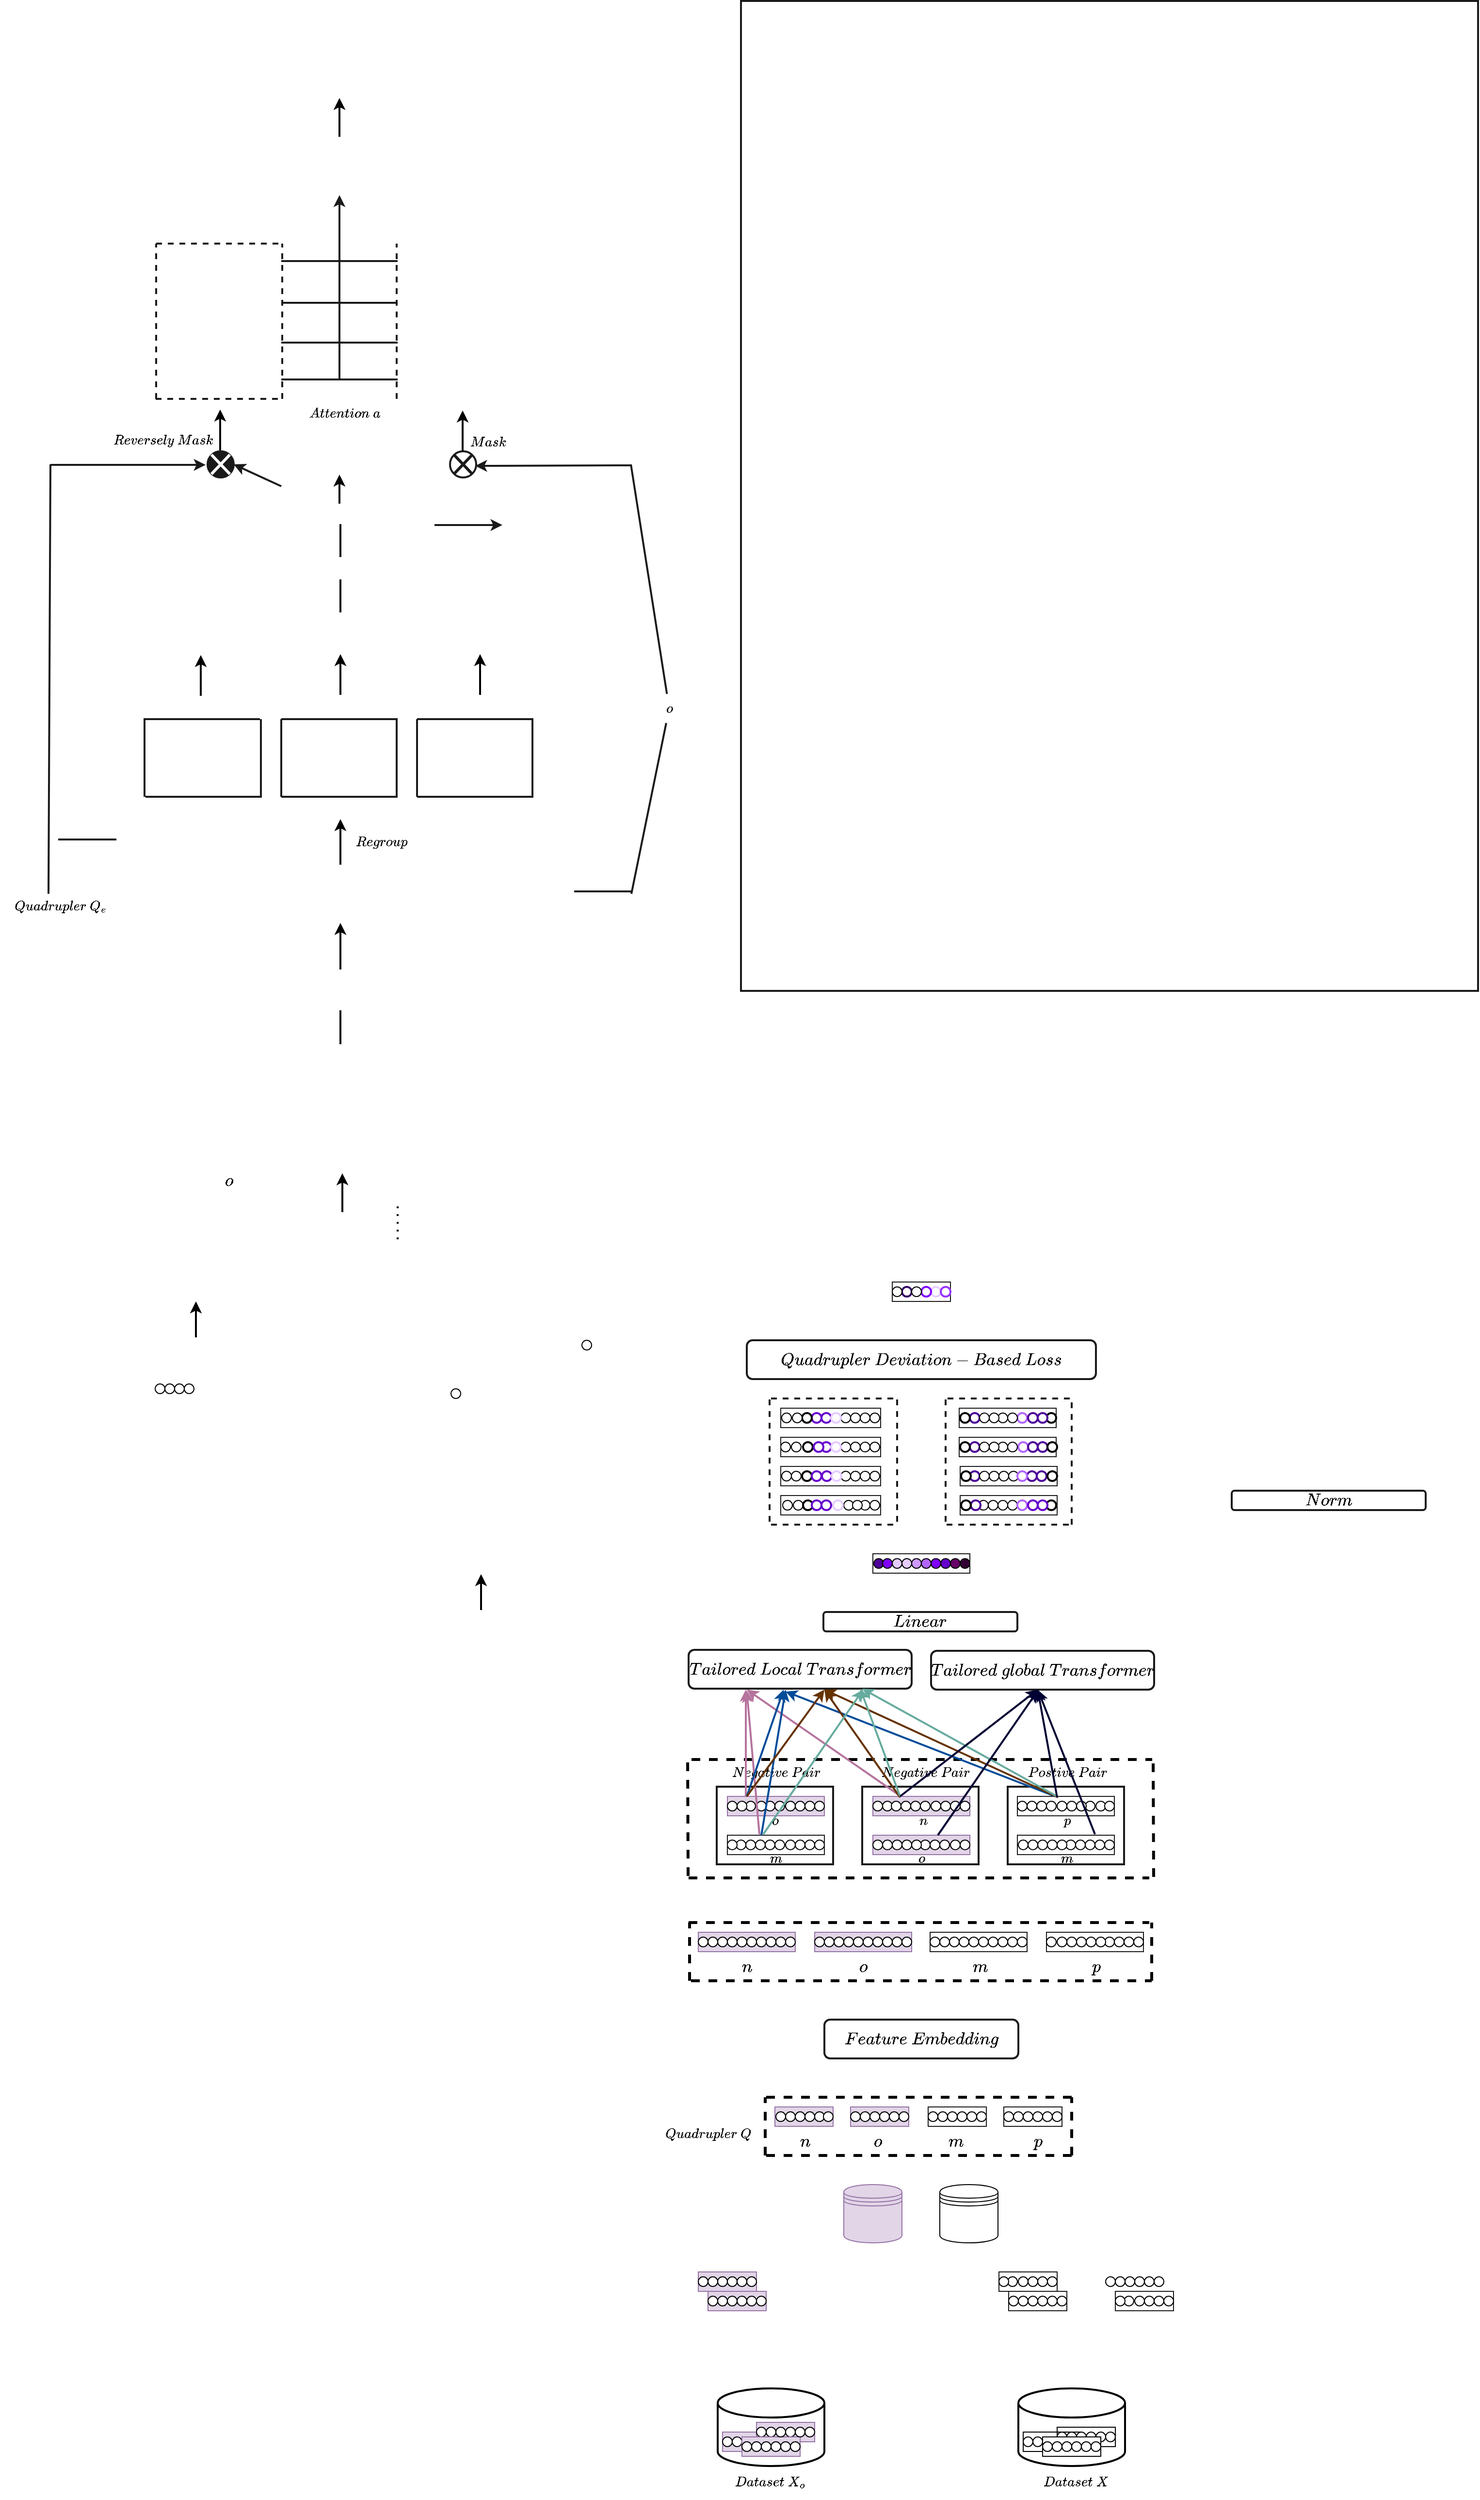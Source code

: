 <mxfile version="20.6.0" type="github">
  <diagram id="JbvjpjDxwqa3XQ7OUGH0" name="第 1 页">
    <mxGraphModel dx="3000" dy="3202" grid="1" gridSize="10" guides="1" tooltips="1" connect="1" arrows="1" fold="1" page="1" pageScale="1" pageWidth="1654" pageHeight="2336" background="#ffffff" math="1" shadow="0">
      <root>
        <mxCell id="0" />
        <mxCell id="1" parent="0" />
        <mxCell id="JXdEMuc-65xn1tnEhglr-2" value="" style="shape=cylinder3;whiteSpace=wrap;html=1;boundedLbl=1;backgroundOutline=1;size=15;fillColor=none;strokeWidth=2;" parent="1" vertex="1">
          <mxGeometry x="1040" y="2120" width="110" height="80" as="geometry" />
        </mxCell>
        <mxCell id="JXdEMuc-65xn1tnEhglr-3" value="" style="rounded=0;whiteSpace=wrap;html=1;fillColor=none;" parent="1" vertex="1">
          <mxGeometry x="1080" y="2160" width="60" height="20" as="geometry" />
        </mxCell>
        <mxCell id="JXdEMuc-65xn1tnEhglr-4" value="" style="ellipse;whiteSpace=wrap;html=1;aspect=fixed;" parent="1" vertex="1">
          <mxGeometry x="1130" y="2165" width="10" height="10" as="geometry" />
        </mxCell>
        <mxCell id="JXdEMuc-65xn1tnEhglr-5" value="" style="ellipse;whiteSpace=wrap;html=1;aspect=fixed;" parent="1" vertex="1">
          <mxGeometry x="1120" y="2165" width="10" height="10" as="geometry" />
        </mxCell>
        <mxCell id="JXdEMuc-65xn1tnEhglr-6" value="" style="ellipse;whiteSpace=wrap;html=1;aspect=fixed;" parent="1" vertex="1">
          <mxGeometry x="1110" y="2165" width="10" height="10" as="geometry" />
        </mxCell>
        <mxCell id="JXdEMuc-65xn1tnEhglr-7" value="" style="ellipse;whiteSpace=wrap;html=1;aspect=fixed;" parent="1" vertex="1">
          <mxGeometry x="1045" y="2170" width="10" height="10" as="geometry" />
        </mxCell>
        <mxCell id="JXdEMuc-65xn1tnEhglr-8" value="" style="ellipse;whiteSpace=wrap;html=1;aspect=fixed;" parent="1" vertex="1">
          <mxGeometry x="590" y="1040" width="10" height="10" as="geometry" />
        </mxCell>
        <mxCell id="JXdEMuc-65xn1tnEhglr-16" value="" style="ellipse;whiteSpace=wrap;html=1;aspect=fixed;" parent="1" vertex="1">
          <mxGeometry x="455" y="1090" width="10" height="10" as="geometry" />
        </mxCell>
        <mxCell id="JXdEMuc-65xn1tnEhglr-18" value="" style="rounded=0;whiteSpace=wrap;html=1;fillColor=none;" parent="1" vertex="1">
          <mxGeometry x="1045" y="2165" width="60" height="20" as="geometry" />
        </mxCell>
        <mxCell id="JXdEMuc-65xn1tnEhglr-19" value="" style="ellipse;whiteSpace=wrap;html=1;aspect=fixed;" parent="1" vertex="1">
          <mxGeometry x="1090" y="2165" width="10" height="10" as="geometry" />
        </mxCell>
        <mxCell id="JXdEMuc-65xn1tnEhglr-20" value="" style="ellipse;whiteSpace=wrap;html=1;aspect=fixed;" parent="1" vertex="1">
          <mxGeometry x="1100" y="2165" width="10" height="10" as="geometry" />
        </mxCell>
        <mxCell id="JXdEMuc-65xn1tnEhglr-23" value="" style="ellipse;whiteSpace=wrap;html=1;aspect=fixed;" parent="1" vertex="1">
          <mxGeometry x="1055" y="2170" width="10" height="10" as="geometry" />
        </mxCell>
        <mxCell id="JXdEMuc-65xn1tnEhglr-24" value="" style="ellipse;whiteSpace=wrap;html=1;aspect=fixed;" parent="1" vertex="1">
          <mxGeometry x="1080" y="2165" width="10" height="10" as="geometry" />
        </mxCell>
        <mxCell id="JXdEMuc-65xn1tnEhglr-25" value="" style="rounded=0;whiteSpace=wrap;html=1;fillColor=default;" parent="1" vertex="1">
          <mxGeometry x="1065" y="2170" width="60" height="20" as="geometry" />
        </mxCell>
        <mxCell id="JXdEMuc-65xn1tnEhglr-26" value="" style="ellipse;whiteSpace=wrap;html=1;aspect=fixed;" parent="1" vertex="1">
          <mxGeometry x="1065" y="2175" width="10" height="10" as="geometry" />
        </mxCell>
        <mxCell id="JXdEMuc-65xn1tnEhglr-29" value="" style="ellipse;whiteSpace=wrap;html=1;aspect=fixed;" parent="1" vertex="1">
          <mxGeometry x="1085" y="2175" width="10" height="10" as="geometry" />
        </mxCell>
        <mxCell id="JXdEMuc-65xn1tnEhglr-30" value="" style="ellipse;whiteSpace=wrap;html=1;aspect=fixed;" parent="1" vertex="1">
          <mxGeometry x="1105" y="2175" width="10" height="10" as="geometry" />
        </mxCell>
        <mxCell id="JXdEMuc-65xn1tnEhglr-31" value="" style="ellipse;whiteSpace=wrap;html=1;aspect=fixed;" parent="1" vertex="1">
          <mxGeometry x="1115" y="2175" width="10" height="10" as="geometry" />
        </mxCell>
        <mxCell id="JXdEMuc-65xn1tnEhglr-35" value="" style="ellipse;whiteSpace=wrap;html=1;aspect=fixed;" parent="1" vertex="1">
          <mxGeometry x="1075" y="2175" width="10" height="10" as="geometry" />
        </mxCell>
        <mxCell id="JXdEMuc-65xn1tnEhglr-37" value="" style="ellipse;whiteSpace=wrap;html=1;aspect=fixed;" parent="1" vertex="1">
          <mxGeometry x="1095" y="2175" width="10" height="10" as="geometry" />
        </mxCell>
        <mxCell id="JXdEMuc-65xn1tnEhglr-90" value="" style="shape=cylinder3;whiteSpace=wrap;html=1;boundedLbl=1;backgroundOutline=1;size=15;fillColor=none;strokeWidth=2;" parent="1" vertex="1">
          <mxGeometry x="730" y="2120" width="110" height="80" as="geometry" />
        </mxCell>
        <mxCell id="JXdEMuc-65xn1tnEhglr-92" value="" style="rounded=0;whiteSpace=wrap;html=1;fillColor=#e1d5e7;fillStyle=auto;strokeColor=#9673a6;" parent="1" vertex="1">
          <mxGeometry x="735" y="2165" width="60" height="20" as="geometry" />
        </mxCell>
        <mxCell id="JXdEMuc-65xn1tnEhglr-95" value="" style="ellipse;whiteSpace=wrap;html=1;aspect=fixed;" parent="1" vertex="1">
          <mxGeometry x="160" y="1085" width="10" height="10" as="geometry" />
        </mxCell>
        <mxCell id="JXdEMuc-65xn1tnEhglr-96" value="" style="ellipse;whiteSpace=wrap;html=1;aspect=fixed;" parent="1" vertex="1">
          <mxGeometry x="170" y="1085" width="10" height="10" as="geometry" />
        </mxCell>
        <mxCell id="JXdEMuc-65xn1tnEhglr-97" value="" style="ellipse;whiteSpace=wrap;html=1;aspect=fixed;fillColor=default;" parent="1" vertex="1">
          <mxGeometry x="180" y="1085" width="10" height="10" as="geometry" />
        </mxCell>
        <mxCell id="JXdEMuc-65xn1tnEhglr-98" value="" style="ellipse;whiteSpace=wrap;html=1;aspect=fixed;fillColor=default;" parent="1" vertex="1">
          <mxGeometry x="745" y="2170" width="10" height="10" as="geometry" />
        </mxCell>
        <mxCell id="JXdEMuc-65xn1tnEhglr-103" value="" style="rounded=0;whiteSpace=wrap;html=1;fillColor=#e1d5e7;strokeColor=#9673a6;" parent="1" vertex="1">
          <mxGeometry x="770" y="2155" width="60" height="20" as="geometry" />
        </mxCell>
        <mxCell id="JXdEMuc-65xn1tnEhglr-105" value="" style="ellipse;whiteSpace=wrap;html=1;aspect=fixed;" parent="1" vertex="1">
          <mxGeometry x="820" y="2160" width="10" height="10" as="geometry" />
        </mxCell>
        <mxCell id="JXdEMuc-65xn1tnEhglr-106" value="" style="ellipse;whiteSpace=wrap;html=1;aspect=fixed;fillColor=default;" parent="1" vertex="1">
          <mxGeometry x="780" y="2160" width="10" height="10" as="geometry" />
        </mxCell>
        <mxCell id="JXdEMuc-65xn1tnEhglr-107" value="" style="ellipse;whiteSpace=wrap;html=1;aspect=fixed;" parent="1" vertex="1">
          <mxGeometry x="770" y="2160" width="10" height="10" as="geometry" />
        </mxCell>
        <mxCell id="JXdEMuc-65xn1tnEhglr-108" value="" style="ellipse;whiteSpace=wrap;html=1;aspect=fixed;" parent="1" vertex="1">
          <mxGeometry x="800" y="2160" width="10" height="10" as="geometry" />
        </mxCell>
        <mxCell id="JXdEMuc-65xn1tnEhglr-109" value="" style="ellipse;whiteSpace=wrap;html=1;aspect=fixed;" parent="1" vertex="1">
          <mxGeometry x="150" y="1085" width="10" height="10" as="geometry" />
        </mxCell>
        <mxCell id="JXdEMuc-65xn1tnEhglr-110" value="" style="ellipse;whiteSpace=wrap;html=1;aspect=fixed;" parent="1" vertex="1">
          <mxGeometry x="735" y="2170" width="10" height="10" as="geometry" />
        </mxCell>
        <mxCell id="JXdEMuc-65xn1tnEhglr-111" value="" style="rounded=0;whiteSpace=wrap;html=1;fillColor=#e1d5e7;fillStyle=auto;strokeColor=#9673a6;" parent="1" vertex="1">
          <mxGeometry x="755" y="2170" width="60" height="20" as="geometry" />
        </mxCell>
        <mxCell id="JXdEMuc-65xn1tnEhglr-115" value="" style="ellipse;whiteSpace=wrap;html=1;aspect=fixed;fillStyle=auto;" parent="1" vertex="1">
          <mxGeometry x="790" y="2160" width="10" height="10" as="geometry" />
        </mxCell>
        <mxCell id="JXdEMuc-65xn1tnEhglr-119" value="" style="ellipse;whiteSpace=wrap;html=1;aspect=fixed;fillStyle=auto;fillColor=default;gradientColor=none;" parent="1" vertex="1">
          <mxGeometry x="765" y="2175" width="10" height="10" as="geometry" />
        </mxCell>
        <mxCell id="JXdEMuc-65xn1tnEhglr-120" value="" style="ellipse;whiteSpace=wrap;html=1;aspect=fixed;fillStyle=auto;" parent="1" vertex="1">
          <mxGeometry x="810" y="2160" width="10" height="10" as="geometry" />
        </mxCell>
        <mxCell id="JXdEMuc-65xn1tnEhglr-121" value="" style="ellipse;whiteSpace=wrap;html=1;aspect=fixed;fillStyle=auto;fillColor=default;gradientColor=none;" parent="1" vertex="1">
          <mxGeometry x="795" y="2175" width="10" height="10" as="geometry" />
        </mxCell>
        <mxCell id="JXdEMuc-65xn1tnEhglr-122" value="" style="ellipse;whiteSpace=wrap;html=1;aspect=fixed;fillStyle=auto;fillColor=default;gradientColor=none;" parent="1" vertex="1">
          <mxGeometry x="785" y="2175" width="10" height="10" as="geometry" />
        </mxCell>
        <mxCell id="JXdEMuc-65xn1tnEhglr-123" value="" style="ellipse;whiteSpace=wrap;html=1;aspect=fixed;fillStyle=auto;fillColor=default;gradientColor=none;" parent="1" vertex="1">
          <mxGeometry x="755" y="2175" width="10" height="10" as="geometry" />
        </mxCell>
        <mxCell id="JXdEMuc-65xn1tnEhglr-125" value="" style="ellipse;whiteSpace=wrap;html=1;aspect=fixed;fillStyle=auto;fillColor=default;gradientColor=none;" parent="1" vertex="1">
          <mxGeometry x="805" y="2175" width="10" height="10" as="geometry" />
        </mxCell>
        <mxCell id="JXdEMuc-65xn1tnEhglr-126" value="" style="ellipse;whiteSpace=wrap;html=1;aspect=fixed;fillStyle=auto;fillColor=#CC99FF;gradientColor=none;" parent="1" vertex="1">
          <mxGeometry x="930" y="1265" width="10" height="10" as="geometry" />
        </mxCell>
        <mxCell id="JXdEMuc-65xn1tnEhglr-127" value="" style="ellipse;whiteSpace=wrap;html=1;aspect=fixed;fillStyle=auto;fillColor=#7F00FF;gradientColor=none;" parent="1" vertex="1">
          <mxGeometry x="950" y="1265" width="10" height="10" as="geometry" />
        </mxCell>
        <mxCell id="JXdEMuc-65xn1tnEhglr-128" value="" style="ellipse;whiteSpace=wrap;html=1;aspect=fixed;fillStyle=auto;fillColor=default;gradientColor=none;" parent="1" vertex="1">
          <mxGeometry x="775" y="2175" width="10" height="10" as="geometry" />
        </mxCell>
        <mxCell id="JXdEMuc-65xn1tnEhglr-131" value="" style="ellipse;whiteSpace=wrap;html=1;aspect=fixed;fillStyle=auto;fillColor=#6600CC;gradientColor=none;" parent="1" vertex="1">
          <mxGeometry x="960" y="1265" width="10" height="10" as="geometry" />
        </mxCell>
        <mxCell id="JXdEMuc-65xn1tnEhglr-136" value="" style="endArrow=classic;html=1;rounded=0;strokeWidth=2;" parent="1" edge="1">
          <mxGeometry width="50" height="50" relative="1" as="geometry">
            <mxPoint x="192" y="1037" as="sourcePoint" />
            <mxPoint x="192" y="1000" as="targetPoint" />
            <Array as="points">
              <mxPoint x="192" y="1037" />
              <mxPoint x="192" y="1007" />
            </Array>
          </mxGeometry>
        </mxCell>
        <mxCell id="JXdEMuc-65xn1tnEhglr-137" value="" style="endArrow=classic;html=1;rounded=0;strokeWidth=2;strokeColor=default;" parent="1" edge="1">
          <mxGeometry width="50" height="50" relative="1" as="geometry">
            <mxPoint x="486" y="1318" as="sourcePoint" />
            <mxPoint x="486" y="1281" as="targetPoint" />
            <Array as="points">
              <mxPoint x="486" y="1318" />
              <mxPoint x="486" y="1288" />
            </Array>
          </mxGeometry>
        </mxCell>
        <mxCell id="JXdEMuc-65xn1tnEhglr-147" value="$$Dataset~X_o$$&amp;nbsp;&amp;nbsp;" style="rounded=1;whiteSpace=wrap;html=1;fillStyle=auto;strokeWidth=2;fillColor=none;gradientColor=none;strokeColor=none;" parent="1" vertex="1">
          <mxGeometry x="724" y="2214" width="120" height="20" as="geometry" />
        </mxCell>
        <mxCell id="JXdEMuc-65xn1tnEhglr-148" value="$$Dataset~X$$&amp;nbsp;&amp;nbsp;" style="rounded=1;whiteSpace=wrap;html=1;fillStyle=auto;strokeWidth=2;fillColor=none;gradientColor=none;strokeColor=none;" parent="1" vertex="1">
          <mxGeometry x="1039" y="2214" width="120" height="20" as="geometry" />
        </mxCell>
        <mxCell id="JXdEMuc-65xn1tnEhglr-167" value="" style="rounded=0;whiteSpace=wrap;html=1;fillColor=#e1d5e7;strokeColor=#9673a6;" parent="1" vertex="1">
          <mxGeometry x="710" y="2000" width="60" height="20" as="geometry" />
        </mxCell>
        <mxCell id="JXdEMuc-65xn1tnEhglr-173" value="&#xa;&lt;b id=&quot;docs-internal-guid-538b83f4-7fff-efbe-8dc3-25d296e47443&quot; style=&quot;font-weight:normal;&quot;&gt;&lt;span&gt;&amp;nbsp;&lt;/span&gt;&lt;/b&gt;&#xa;&#xa;" style="rounded=0;whiteSpace=wrap;html=1;fillColor=#e1d5e7;strokeColor=#9673a6;" parent="1" vertex="1">
          <mxGeometry x="720" y="2020" width="60" height="20" as="geometry" />
        </mxCell>
        <mxCell id="JXdEMuc-65xn1tnEhglr-189" value="" style="ellipse;whiteSpace=wrap;html=1;aspect=fixed;" parent="1" vertex="1">
          <mxGeometry x="1149" y="2025" width="10" height="10" as="geometry" />
        </mxCell>
        <mxCell id="JXdEMuc-65xn1tnEhglr-213" value="" style="ellipse;whiteSpace=wrap;html=1;aspect=fixed;" parent="1" vertex="1">
          <mxGeometry x="710" y="2005" width="10" height="10" as="geometry" />
        </mxCell>
        <mxCell id="JXdEMuc-65xn1tnEhglr-214" value="" style="ellipse;whiteSpace=wrap;html=1;aspect=fixed;" parent="1" vertex="1">
          <mxGeometry x="720" y="2005" width="10" height="10" as="geometry" />
        </mxCell>
        <mxCell id="JXdEMuc-65xn1tnEhglr-215" value="" style="ellipse;whiteSpace=wrap;html=1;aspect=fixed;" parent="1" vertex="1">
          <mxGeometry x="730" y="2005" width="10" height="10" as="geometry" />
        </mxCell>
        <mxCell id="JXdEMuc-65xn1tnEhglr-216" value="" style="ellipse;whiteSpace=wrap;html=1;aspect=fixed;" parent="1" vertex="1">
          <mxGeometry x="740" y="2005" width="10" height="10" as="geometry" />
        </mxCell>
        <mxCell id="JXdEMuc-65xn1tnEhglr-217" value="" style="ellipse;whiteSpace=wrap;html=1;aspect=fixed;" parent="1" vertex="1">
          <mxGeometry x="750" y="2005" width="10" height="10" as="geometry" />
        </mxCell>
        <mxCell id="JXdEMuc-65xn1tnEhglr-218" value="" style="ellipse;whiteSpace=wrap;html=1;aspect=fixed;" parent="1" vertex="1">
          <mxGeometry x="760" y="2005" width="10" height="10" as="geometry" />
        </mxCell>
        <mxCell id="JXdEMuc-65xn1tnEhglr-219" value="" style="ellipse;whiteSpace=wrap;html=1;aspect=fixed;" parent="1" vertex="1">
          <mxGeometry x="720" y="2025" width="10" height="10" as="geometry" />
        </mxCell>
        <mxCell id="JXdEMuc-65xn1tnEhglr-220" value="" style="ellipse;whiteSpace=wrap;html=1;aspect=fixed;" parent="1" vertex="1">
          <mxGeometry x="730" y="2025" width="10" height="10" as="geometry" />
        </mxCell>
        <mxCell id="JXdEMuc-65xn1tnEhglr-226" value="" style="ellipse;whiteSpace=wrap;html=1;aspect=fixed;" parent="1" vertex="1">
          <mxGeometry x="740" y="2025" width="10" height="10" as="geometry" />
        </mxCell>
        <mxCell id="JXdEMuc-65xn1tnEhglr-227" value="" style="ellipse;whiteSpace=wrap;html=1;aspect=fixed;" parent="1" vertex="1">
          <mxGeometry x="750" y="2025" width="10" height="10" as="geometry" />
        </mxCell>
        <mxCell id="JXdEMuc-65xn1tnEhglr-228" value="" style="ellipse;whiteSpace=wrap;html=1;aspect=fixed;" parent="1" vertex="1">
          <mxGeometry x="760" y="2025" width="10" height="10" as="geometry" />
        </mxCell>
        <mxCell id="JXdEMuc-65xn1tnEhglr-229" value="" style="ellipse;whiteSpace=wrap;html=1;aspect=fixed;" parent="1" vertex="1">
          <mxGeometry x="770" y="2025" width="10" height="10" as="geometry" />
        </mxCell>
        <mxCell id="JXdEMuc-65xn1tnEhglr-235" value="" style="rounded=0;whiteSpace=wrap;html=1;fillColor=none;strokeColor=#1A1A1A;" parent="1" vertex="1">
          <mxGeometry x="1140" y="2020" width="60" height="20" as="geometry" />
        </mxCell>
        <mxCell id="JXdEMuc-65xn1tnEhglr-236" value="" style="rounded=0;whiteSpace=wrap;html=1;fillColor=none;strokeColor=#1A1A1A;" parent="1" vertex="1">
          <mxGeometry x="1025" y="1830" width="60" height="20" as="geometry" />
        </mxCell>
        <mxCell id="JXdEMuc-65xn1tnEhglr-237" value="" style="rounded=0;whiteSpace=wrap;html=1;fillColor=none;strokeColor=#1A1A1A;" parent="1" vertex="1">
          <mxGeometry x="1030" y="2020" width="60" height="20" as="geometry" />
        </mxCell>
        <mxCell id="JXdEMuc-65xn1tnEhglr-238" value="" style="rounded=0;whiteSpace=wrap;html=1;fillColor=none;strokeColor=#1A1A1A;" parent="1" vertex="1">
          <mxGeometry x="1020" y="2000" width="60" height="20" as="geometry" />
        </mxCell>
        <mxCell id="JXdEMuc-65xn1tnEhglr-250" value="" style="ellipse;whiteSpace=wrap;html=1;aspect=fixed;fillColor=#330033;" parent="1" vertex="1">
          <mxGeometry x="980" y="1265" width="10" height="10" as="geometry" />
        </mxCell>
        <mxCell id="JXdEMuc-65xn1tnEhglr-251" value="" style="ellipse;whiteSpace=wrap;html=1;aspect=fixed;" parent="1" vertex="1">
          <mxGeometry x="997" y="1835" width="10" height="10" as="geometry" />
        </mxCell>
        <mxCell id="JXdEMuc-65xn1tnEhglr-252" value="" style="ellipse;whiteSpace=wrap;html=1;aspect=fixed;" parent="1" vertex="1">
          <mxGeometry x="1190" y="2025" width="10" height="10" as="geometry" />
        </mxCell>
        <mxCell id="JXdEMuc-65xn1tnEhglr-253" value="" style="ellipse;whiteSpace=wrap;html=1;aspect=fixed;" parent="1" vertex="1">
          <mxGeometry x="1180" y="2025" width="10" height="10" as="geometry" />
        </mxCell>
        <mxCell id="JXdEMuc-65xn1tnEhglr-254" value="" style="ellipse;whiteSpace=wrap;html=1;aspect=fixed;" parent="1" vertex="1">
          <mxGeometry x="1170" y="2025" width="10" height="10" as="geometry" />
        </mxCell>
        <mxCell id="JXdEMuc-65xn1tnEhglr-255" value="" style="ellipse;whiteSpace=wrap;html=1;aspect=fixed;" parent="1" vertex="1">
          <mxGeometry x="1160" y="2025" width="10" height="10" as="geometry" />
        </mxCell>
        <mxCell id="JXdEMuc-65xn1tnEhglr-259" value="" style="endArrow=none;dashed=1;html=1;dashPattern=1 3;strokeWidth=2;rounded=0;strokeColor=default;" parent="1" edge="1">
          <mxGeometry width="50" height="50" relative="1" as="geometry">
            <mxPoint x="400" y="936" as="sourcePoint" />
            <mxPoint x="400" y="896" as="targetPoint" />
            <Array as="points">
              <mxPoint x="400" y="936" />
            </Array>
          </mxGeometry>
        </mxCell>
        <mxCell id="JXdEMuc-65xn1tnEhglr-264" value="" style="ellipse;whiteSpace=wrap;html=1;aspect=fixed;" parent="1" vertex="1">
          <mxGeometry x="1070" y="2005" width="10" height="10" as="geometry" />
        </mxCell>
        <mxCell id="JXdEMuc-65xn1tnEhglr-265" value="" style="ellipse;whiteSpace=wrap;html=1;aspect=fixed;" parent="1" vertex="1">
          <mxGeometry x="1060" y="2005" width="10" height="10" as="geometry" />
        </mxCell>
        <mxCell id="JXdEMuc-65xn1tnEhglr-266" value="" style="ellipse;whiteSpace=wrap;html=1;aspect=fixed;" parent="1" vertex="1">
          <mxGeometry x="1050" y="2005" width="10" height="10" as="geometry" />
        </mxCell>
        <mxCell id="JXdEMuc-65xn1tnEhglr-267" value="" style="ellipse;whiteSpace=wrap;html=1;aspect=fixed;" parent="1" vertex="1">
          <mxGeometry x="1040" y="2005" width="10" height="10" as="geometry" />
        </mxCell>
        <mxCell id="JXdEMuc-65xn1tnEhglr-268" value="" style="ellipse;whiteSpace=wrap;html=1;aspect=fixed;" parent="1" vertex="1">
          <mxGeometry x="1029" y="2005" width="10" height="10" as="geometry" />
        </mxCell>
        <mxCell id="JXdEMuc-65xn1tnEhglr-269" value="" style="ellipse;whiteSpace=wrap;html=1;aspect=fixed;" parent="1" vertex="1">
          <mxGeometry x="1020" y="2005" width="10" height="10" as="geometry" />
        </mxCell>
        <mxCell id="JXdEMuc-65xn1tnEhglr-274" value="" style="ellipse;whiteSpace=wrap;html=1;aspect=fixed;" parent="1" vertex="1">
          <mxGeometry x="1080" y="2025" width="10" height="10" as="geometry" />
        </mxCell>
        <mxCell id="JXdEMuc-65xn1tnEhglr-275" value="" style="ellipse;whiteSpace=wrap;html=1;aspect=fixed;" parent="1" vertex="1">
          <mxGeometry x="1070" y="2025" width="10" height="10" as="geometry" />
        </mxCell>
        <mxCell id="JXdEMuc-65xn1tnEhglr-276" value="" style="ellipse;whiteSpace=wrap;html=1;aspect=fixed;" parent="1" vertex="1">
          <mxGeometry x="1060" y="2025" width="10" height="10" as="geometry" />
        </mxCell>
        <mxCell id="JXdEMuc-65xn1tnEhglr-277" value="" style="ellipse;whiteSpace=wrap;html=1;aspect=fixed;" parent="1" vertex="1">
          <mxGeometry x="1050" y="2025" width="10" height="10" as="geometry" />
        </mxCell>
        <mxCell id="JXdEMuc-65xn1tnEhglr-278" value="" style="ellipse;whiteSpace=wrap;html=1;aspect=fixed;" parent="1" vertex="1">
          <mxGeometry x="1040" y="2025" width="10" height="10" as="geometry" />
        </mxCell>
        <mxCell id="JXdEMuc-65xn1tnEhglr-279" value="" style="ellipse;whiteSpace=wrap;html=1;aspect=fixed;" parent="1" vertex="1">
          <mxGeometry x="1030" y="2025" width="10" height="10" as="geometry" />
        </mxCell>
        <mxCell id="JXdEMuc-65xn1tnEhglr-288" value="" style="ellipse;whiteSpace=wrap;html=1;aspect=fixed;" parent="1" vertex="1">
          <mxGeometry x="1140" y="2025" width="10" height="10" as="geometry" />
        </mxCell>
        <mxCell id="JXdEMuc-65xn1tnEhglr-289" value="" style="ellipse;whiteSpace=wrap;html=1;aspect=fixed;" parent="1" vertex="1">
          <mxGeometry x="1180" y="2005" width="10" height="10" as="geometry" />
        </mxCell>
        <mxCell id="JXdEMuc-65xn1tnEhglr-290" value="" style="ellipse;whiteSpace=wrap;html=1;aspect=fixed;" parent="1" vertex="1">
          <mxGeometry x="1170" y="2005" width="10" height="10" as="geometry" />
        </mxCell>
        <mxCell id="JXdEMuc-65xn1tnEhglr-291" value="" style="ellipse;whiteSpace=wrap;html=1;aspect=fixed;" parent="1" vertex="1">
          <mxGeometry x="1160" y="2005" width="10" height="10" as="geometry" />
        </mxCell>
        <mxCell id="JXdEMuc-65xn1tnEhglr-292" value="" style="ellipse;whiteSpace=wrap;html=1;aspect=fixed;" parent="1" vertex="1">
          <mxGeometry x="1150" y="2005" width="10" height="10" as="geometry" />
        </mxCell>
        <mxCell id="JXdEMuc-65xn1tnEhglr-293" value="" style="ellipse;whiteSpace=wrap;html=1;aspect=fixed;" parent="1" vertex="1">
          <mxGeometry x="1140" y="2005" width="10" height="10" as="geometry" />
        </mxCell>
        <mxCell id="JXdEMuc-65xn1tnEhglr-294" value="" style="ellipse;whiteSpace=wrap;html=1;aspect=fixed;" parent="1" vertex="1">
          <mxGeometry x="1130" y="2005" width="10" height="10" as="geometry" />
        </mxCell>
        <mxCell id="JXdEMuc-65xn1tnEhglr-308" value="" style="rounded=0;whiteSpace=wrap;html=1;fillColor=#e1d5e7;strokeColor=#9673a6;" parent="1" vertex="1">
          <mxGeometry x="789" y="1830" width="60" height="20" as="geometry" />
        </mxCell>
        <mxCell id="JXdEMuc-65xn1tnEhglr-309" value="" style="rounded=0;whiteSpace=wrap;html=1;fillColor=none;strokeColor=#1A1A1A;" parent="1" vertex="1">
          <mxGeometry x="947" y="1830" width="60" height="20" as="geometry" />
        </mxCell>
        <mxCell id="JXdEMuc-65xn1tnEhglr-310" value="" style="rounded=0;whiteSpace=wrap;html=1;fillColor=#e1d5e7;strokeColor=#9673a6;" parent="1" vertex="1">
          <mxGeometry x="867" y="1830" width="60" height="20" as="geometry" />
        </mxCell>
        <mxCell id="JXdEMuc-65xn1tnEhglr-313" value="" style="ellipse;whiteSpace=wrap;html=1;aspect=fixed;" parent="1" vertex="1">
          <mxGeometry x="987" y="1835" width="10" height="10" as="geometry" />
        </mxCell>
        <mxCell id="JXdEMuc-65xn1tnEhglr-314" value="" style="ellipse;whiteSpace=wrap;html=1;aspect=fixed;" parent="1" vertex="1">
          <mxGeometry x="977" y="1835" width="10" height="10" as="geometry" />
        </mxCell>
        <mxCell id="JXdEMuc-65xn1tnEhglr-315" value="" style="ellipse;whiteSpace=wrap;html=1;aspect=fixed;" parent="1" vertex="1">
          <mxGeometry x="967" y="1835" width="10" height="10" as="geometry" />
        </mxCell>
        <mxCell id="JXdEMuc-65xn1tnEhglr-316" value="" style="ellipse;whiteSpace=wrap;html=1;aspect=fixed;" parent="1" vertex="1">
          <mxGeometry x="957" y="1835" width="10" height="10" as="geometry" />
        </mxCell>
        <mxCell id="JXdEMuc-65xn1tnEhglr-317" value="" style="ellipse;whiteSpace=wrap;html=1;aspect=fixed;" parent="1" vertex="1">
          <mxGeometry x="947" y="1835" width="10" height="10" as="geometry" />
        </mxCell>
        <mxCell id="JXdEMuc-65xn1tnEhglr-318" value="" style="ellipse;whiteSpace=wrap;html=1;aspect=fixed;" parent="1" vertex="1">
          <mxGeometry x="1025" y="1835" width="10" height="10" as="geometry" />
        </mxCell>
        <mxCell id="JXdEMuc-65xn1tnEhglr-319" value="" style="ellipse;whiteSpace=wrap;html=1;aspect=fixed;" parent="1" vertex="1">
          <mxGeometry x="1035" y="1835" width="10" height="10" as="geometry" />
        </mxCell>
        <mxCell id="JXdEMuc-65xn1tnEhglr-320" value="" style="ellipse;whiteSpace=wrap;html=1;aspect=fixed;" parent="1" vertex="1">
          <mxGeometry x="1045" y="1835" width="10" height="10" as="geometry" />
        </mxCell>
        <mxCell id="JXdEMuc-65xn1tnEhglr-321" value="" style="ellipse;whiteSpace=wrap;html=1;aspect=fixed;" parent="1" vertex="1">
          <mxGeometry x="1055" y="1835" width="10" height="10" as="geometry" />
        </mxCell>
        <mxCell id="JXdEMuc-65xn1tnEhglr-322" value="" style="ellipse;whiteSpace=wrap;html=1;aspect=fixed;" parent="1" vertex="1">
          <mxGeometry x="1065" y="1835" width="10" height="10" as="geometry" />
        </mxCell>
        <mxCell id="JXdEMuc-65xn1tnEhglr-323" value="" style="ellipse;whiteSpace=wrap;html=1;aspect=fixed;" parent="1" vertex="1">
          <mxGeometry x="1075" y="1835" width="10" height="10" as="geometry" />
        </mxCell>
        <mxCell id="JXdEMuc-65xn1tnEhglr-324" value="" style="ellipse;whiteSpace=wrap;html=1;aspect=fixed;" parent="1" vertex="1">
          <mxGeometry x="917" y="1835" width="10" height="10" as="geometry" />
        </mxCell>
        <mxCell id="JXdEMuc-65xn1tnEhglr-325" value="" style="ellipse;whiteSpace=wrap;html=1;aspect=fixed;" parent="1" vertex="1">
          <mxGeometry x="820" y="1835" width="10" height="10" as="geometry" />
        </mxCell>
        <mxCell id="JXdEMuc-65xn1tnEhglr-326" value="" style="ellipse;whiteSpace=wrap;html=1;aspect=fixed;" parent="1" vertex="1">
          <mxGeometry x="830" y="1835" width="10" height="10" as="geometry" />
        </mxCell>
        <mxCell id="JXdEMuc-65xn1tnEhglr-327" value="" style="ellipse;whiteSpace=wrap;html=1;aspect=fixed;" parent="1" vertex="1">
          <mxGeometry x="810" y="1835" width="10" height="10" as="geometry" />
        </mxCell>
        <mxCell id="JXdEMuc-65xn1tnEhglr-328" value="" style="ellipse;whiteSpace=wrap;html=1;aspect=fixed;" parent="1" vertex="1">
          <mxGeometry x="800" y="1835" width="10" height="10" as="geometry" />
        </mxCell>
        <mxCell id="JXdEMuc-65xn1tnEhglr-329" value="" style="ellipse;whiteSpace=wrap;html=1;aspect=fixed;" parent="1" vertex="1">
          <mxGeometry x="790" y="1835" width="10" height="10" as="geometry" />
        </mxCell>
        <mxCell id="JXdEMuc-65xn1tnEhglr-330" value="" style="ellipse;whiteSpace=wrap;html=1;aspect=fixed;" parent="1" vertex="1">
          <mxGeometry x="839" y="1835" width="10" height="10" as="geometry" />
        </mxCell>
        <mxCell id="JXdEMuc-65xn1tnEhglr-331" value="" style="ellipse;whiteSpace=wrap;html=1;aspect=fixed;" parent="1" vertex="1">
          <mxGeometry x="907" y="1835" width="10" height="10" as="geometry" />
        </mxCell>
        <mxCell id="JXdEMuc-65xn1tnEhglr-332" value="" style="ellipse;whiteSpace=wrap;html=1;aspect=fixed;" parent="1" vertex="1">
          <mxGeometry x="897" y="1835" width="10" height="10" as="geometry" />
        </mxCell>
        <mxCell id="JXdEMuc-65xn1tnEhglr-333" value="" style="ellipse;whiteSpace=wrap;html=1;aspect=fixed;" parent="1" vertex="1">
          <mxGeometry x="887" y="1835" width="10" height="10" as="geometry" />
        </mxCell>
        <mxCell id="JXdEMuc-65xn1tnEhglr-334" value="" style="ellipse;whiteSpace=wrap;html=1;aspect=fixed;" parent="1" vertex="1">
          <mxGeometry x="877" y="1835" width="10" height="10" as="geometry" />
        </mxCell>
        <mxCell id="JXdEMuc-65xn1tnEhglr-335" value="" style="ellipse;whiteSpace=wrap;html=1;aspect=fixed;" parent="1" vertex="1">
          <mxGeometry x="867" y="1835" width="10" height="10" as="geometry" />
        </mxCell>
        <mxCell id="JXdEMuc-65xn1tnEhglr-339" value="$$Quadrupler~Q$$&amp;nbsp;&amp;nbsp;" style="rounded=1;whiteSpace=wrap;html=1;fillStyle=auto;strokeWidth=2;fillColor=none;gradientColor=none;strokeColor=none;" parent="1" vertex="1">
          <mxGeometry x="660" y="1855" width="120" height="20" as="geometry" />
        </mxCell>
        <mxCell id="JXdEMuc-65xn1tnEhglr-340" value="&lt;font style=&quot;font-size: 15px;&quot;&gt;$$Feature~Embedding$$&lt;/font&gt;" style="rounded=1;whiteSpace=wrap;html=1;fillStyle=auto;strokeColor=#1A1A1A;strokeWidth=2;fillColor=none;gradientColor=none;" parent="1" vertex="1">
          <mxGeometry x="840" y="1740" width="200" height="40" as="geometry" />
        </mxCell>
        <mxCell id="JXdEMuc-65xn1tnEhglr-343" value="" style="endArrow=none;dashed=1;html=1;rounded=0;strokeColor=default;strokeWidth=3;" parent="1" edge="1">
          <mxGeometry width="50" height="50" relative="1" as="geometry">
            <mxPoint x="780" y="1880" as="sourcePoint" />
            <mxPoint x="1100" y="1880" as="targetPoint" />
          </mxGeometry>
        </mxCell>
        <mxCell id="JXdEMuc-65xn1tnEhglr-344" value="" style="endArrow=none;dashed=1;html=1;rounded=0;strokeColor=default;strokeWidth=3;" parent="1" edge="1">
          <mxGeometry width="50" height="50" relative="1" as="geometry">
            <mxPoint x="780" y="1820" as="sourcePoint" />
            <mxPoint x="1100" y="1820" as="targetPoint" />
          </mxGeometry>
        </mxCell>
        <mxCell id="JXdEMuc-65xn1tnEhglr-345" value="" style="endArrow=none;dashed=1;html=1;rounded=0;strokeColor=default;strokeWidth=3;" parent="1" edge="1">
          <mxGeometry width="50" height="50" relative="1" as="geometry">
            <mxPoint x="779" y="1880" as="sourcePoint" />
            <mxPoint x="779" y="1820" as="targetPoint" />
          </mxGeometry>
        </mxCell>
        <mxCell id="JXdEMuc-65xn1tnEhglr-347" value="" style="endArrow=none;dashed=1;html=1;rounded=0;strokeColor=default;strokeWidth=3;" parent="1" edge="1">
          <mxGeometry width="50" height="50" relative="1" as="geometry">
            <mxPoint x="1095" y="1880" as="sourcePoint" />
            <mxPoint x="1095" y="1820" as="targetPoint" />
          </mxGeometry>
        </mxCell>
        <mxCell id="JXdEMuc-65xn1tnEhglr-350" value="" style="endArrow=classic;html=1;rounded=0;strokeWidth=2;" parent="1" edge="1">
          <mxGeometry width="50" height="50" relative="1" as="geometry">
            <mxPoint x="341" y="658" as="sourcePoint" />
            <mxPoint x="341" y="610" as="targetPoint" />
            <Array as="points">
              <mxPoint x="341" y="658" />
              <mxPoint x="341" y="628" />
            </Array>
          </mxGeometry>
        </mxCell>
        <mxCell id="JXdEMuc-65xn1tnEhglr-351" value="$$Regroup$$&amp;nbsp;&amp;nbsp;" style="rounded=1;whiteSpace=wrap;html=1;fillStyle=auto;strokeWidth=2;fillColor=none;gradientColor=none;strokeColor=none;" parent="1" vertex="1">
          <mxGeometry x="324" y="524" width="120" height="20" as="geometry" />
        </mxCell>
        <mxCell id="JXdEMuc-65xn1tnEhglr-354" value="$$o$$" style="text;html=1;align=center;verticalAlign=middle;resizable=0;points=[];autosize=1;strokeColor=none;fillColor=none;fontSize=15;" parent="1" vertex="1">
          <mxGeometry x="860" y="1850" width="70" height="30" as="geometry" />
        </mxCell>
        <mxCell id="JXdEMuc-65xn1tnEhglr-355" value="$$n$$" style="text;html=1;align=center;verticalAlign=middle;resizable=0;points=[];autosize=1;strokeColor=none;fillColor=none;fontSize=15;" parent="1" vertex="1">
          <mxGeometry x="785" y="1850" width="70" height="30" as="geometry" />
        </mxCell>
        <mxCell id="JXdEMuc-65xn1tnEhglr-356" value="$$m$$" style="text;html=1;align=center;verticalAlign=middle;resizable=0;points=[];autosize=1;strokeColor=none;fillColor=none;fontSize=15;" parent="1" vertex="1">
          <mxGeometry x="940" y="1850" width="70" height="30" as="geometry" />
        </mxCell>
        <mxCell id="JXdEMuc-65xn1tnEhglr-357" value="$$p$$" style="text;html=1;align=center;verticalAlign=middle;resizable=0;points=[];autosize=1;strokeColor=none;fillColor=none;fontSize=15;" parent="1" vertex="1">
          <mxGeometry x="1025" y="1850" width="70" height="30" as="geometry" />
        </mxCell>
        <mxCell id="JXdEMuc-65xn1tnEhglr-358" value="" style="rounded=0;whiteSpace=wrap;html=1;fillColor=#e1d5e7;strokeColor=#9673a6;" parent="1" vertex="1">
          <mxGeometry x="890" y="1510" width="100" height="20" as="geometry" />
        </mxCell>
        <mxCell id="JXdEMuc-65xn1tnEhglr-363" value="" style="endArrow=classic;html=1;rounded=0;strokeWidth=2;" parent="1" edge="1">
          <mxGeometry width="50" height="50" relative="1" as="geometry">
            <mxPoint x="341" y="533" as="sourcePoint" />
            <mxPoint x="341" y="503" as="targetPoint" />
            <Array as="points">
              <mxPoint x="341" y="550" />
              <mxPoint x="341" y="533" />
              <mxPoint x="341" y="503" />
            </Array>
          </mxGeometry>
        </mxCell>
        <mxCell id="JXdEMuc-65xn1tnEhglr-364" value="" style="endArrow=none;html=1;rounded=0;strokeColor=default;strokeWidth=2;" parent="1" edge="1">
          <mxGeometry width="50" height="50" relative="1" as="geometry">
            <mxPoint x="341" y="735" as="sourcePoint" />
            <mxPoint x="341" y="700" as="targetPoint" />
          </mxGeometry>
        </mxCell>
        <mxCell id="JXdEMuc-65xn1tnEhglr-366" value="" style="rounded=0;whiteSpace=wrap;html=1;fillColor=#e1d5e7;strokeColor=#9673a6;" parent="1" vertex="1">
          <mxGeometry x="710" y="1650" width="100" height="20" as="geometry" />
        </mxCell>
        <mxCell id="JXdEMuc-65xn1tnEhglr-367" value="" style="rounded=0;whiteSpace=wrap;html=1;fillColor=none;strokeColor=#1A1A1A;" parent="1" vertex="1">
          <mxGeometry x="1069" y="1650" width="100" height="20" as="geometry" />
        </mxCell>
        <mxCell id="JXdEMuc-65xn1tnEhglr-368" value="" style="rounded=0;whiteSpace=wrap;html=1;fillColor=#e1d5e7;strokeColor=#9673a6;" parent="1" vertex="1">
          <mxGeometry x="830" y="1650" width="100" height="20" as="geometry" />
        </mxCell>
        <mxCell id="JXdEMuc-65xn1tnEhglr-369" value="" style="rounded=0;whiteSpace=wrap;html=1;fillColor=none;strokeColor=#1A1A1A;" parent="1" vertex="1">
          <mxGeometry x="949" y="1650" width="100" height="20" as="geometry" />
        </mxCell>
        <mxCell id="JXdEMuc-65xn1tnEhglr-370" value="" style="ellipse;whiteSpace=wrap;html=1;aspect=fixed;" parent="1" vertex="1">
          <mxGeometry x="720" y="1655" width="10" height="10" as="geometry" />
        </mxCell>
        <mxCell id="JXdEMuc-65xn1tnEhglr-371" value="" style="ellipse;whiteSpace=wrap;html=1;aspect=fixed;" parent="1" vertex="1">
          <mxGeometry x="730" y="1655" width="10" height="10" as="geometry" />
        </mxCell>
        <mxCell id="JXdEMuc-65xn1tnEhglr-372" value="" style="ellipse;whiteSpace=wrap;html=1;aspect=fixed;" parent="1" vertex="1">
          <mxGeometry x="740" y="1655" width="10" height="10" as="geometry" />
        </mxCell>
        <mxCell id="JXdEMuc-65xn1tnEhglr-373" value="" style="ellipse;whiteSpace=wrap;html=1;aspect=fixed;" parent="1" vertex="1">
          <mxGeometry x="750" y="1655" width="10" height="10" as="geometry" />
        </mxCell>
        <mxCell id="JXdEMuc-65xn1tnEhglr-374" value="" style="ellipse;whiteSpace=wrap;html=1;aspect=fixed;" parent="1" vertex="1">
          <mxGeometry x="760" y="1655" width="10" height="10" as="geometry" />
        </mxCell>
        <mxCell id="JXdEMuc-65xn1tnEhglr-375" value="" style="ellipse;whiteSpace=wrap;html=1;aspect=fixed;" parent="1" vertex="1">
          <mxGeometry x="770" y="1655" width="10" height="10" as="geometry" />
        </mxCell>
        <mxCell id="JXdEMuc-65xn1tnEhglr-376" value="" style="ellipse;whiteSpace=wrap;html=1;aspect=fixed;" parent="1" vertex="1">
          <mxGeometry x="850" y="1655" width="10" height="10" as="geometry" />
        </mxCell>
        <mxCell id="JXdEMuc-65xn1tnEhglr-377" value="" style="ellipse;whiteSpace=wrap;html=1;aspect=fixed;" parent="1" vertex="1">
          <mxGeometry x="840" y="1655" width="10" height="10" as="geometry" />
        </mxCell>
        <mxCell id="JXdEMuc-65xn1tnEhglr-378" value="" style="ellipse;whiteSpace=wrap;html=1;aspect=fixed;" parent="1" vertex="1">
          <mxGeometry x="830" y="1655" width="10" height="10" as="geometry" />
        </mxCell>
        <mxCell id="JXdEMuc-65xn1tnEhglr-379" value="" style="ellipse;whiteSpace=wrap;html=1;aspect=fixed;" parent="1" vertex="1">
          <mxGeometry x="800" y="1655" width="10" height="10" as="geometry" />
        </mxCell>
        <mxCell id="JXdEMuc-65xn1tnEhglr-380" value="" style="ellipse;whiteSpace=wrap;html=1;aspect=fixed;" parent="1" vertex="1">
          <mxGeometry x="790" y="1655" width="10" height="10" as="geometry" />
        </mxCell>
        <mxCell id="JXdEMuc-65xn1tnEhglr-381" value="" style="ellipse;whiteSpace=wrap;html=1;aspect=fixed;" parent="1" vertex="1">
          <mxGeometry x="780" y="1655" width="10" height="10" as="geometry" />
        </mxCell>
        <mxCell id="JXdEMuc-65xn1tnEhglr-382" value="" style="ellipse;whiteSpace=wrap;html=1;aspect=fixed;" parent="1" vertex="1">
          <mxGeometry x="949" y="1655" width="10" height="10" as="geometry" />
        </mxCell>
        <mxCell id="JXdEMuc-65xn1tnEhglr-383" value="" style="ellipse;whiteSpace=wrap;html=1;aspect=fixed;" parent="1" vertex="1">
          <mxGeometry x="920" y="1655" width="10" height="10" as="geometry" />
        </mxCell>
        <mxCell id="JXdEMuc-65xn1tnEhglr-384" value="" style="ellipse;whiteSpace=wrap;html=1;aspect=fixed;" parent="1" vertex="1">
          <mxGeometry x="910" y="1655" width="10" height="10" as="geometry" />
        </mxCell>
        <mxCell id="JXdEMuc-65xn1tnEhglr-385" value="" style="ellipse;whiteSpace=wrap;html=1;aspect=fixed;" parent="1" vertex="1">
          <mxGeometry x="900" y="1655" width="10" height="10" as="geometry" />
        </mxCell>
        <mxCell id="JXdEMuc-65xn1tnEhglr-386" value="" style="ellipse;whiteSpace=wrap;html=1;aspect=fixed;" parent="1" vertex="1">
          <mxGeometry x="890" y="1655" width="10" height="10" as="geometry" />
        </mxCell>
        <mxCell id="JXdEMuc-65xn1tnEhglr-387" value="" style="ellipse;whiteSpace=wrap;html=1;aspect=fixed;" parent="1" vertex="1">
          <mxGeometry x="880" y="1655" width="10" height="10" as="geometry" />
        </mxCell>
        <mxCell id="JXdEMuc-65xn1tnEhglr-388" value="" style="ellipse;whiteSpace=wrap;html=1;aspect=fixed;" parent="1" vertex="1">
          <mxGeometry x="870" y="1655" width="10" height="10" as="geometry" />
        </mxCell>
        <mxCell id="JXdEMuc-65xn1tnEhglr-389" value="" style="ellipse;whiteSpace=wrap;html=1;aspect=fixed;" parent="1" vertex="1">
          <mxGeometry x="860" y="1655" width="10" height="10" as="geometry" />
        </mxCell>
        <mxCell id="JXdEMuc-65xn1tnEhglr-390" value="" style="ellipse;whiteSpace=wrap;html=1;aspect=fixed;" parent="1" vertex="1">
          <mxGeometry x="1029" y="1655" width="10" height="10" as="geometry" />
        </mxCell>
        <mxCell id="JXdEMuc-65xn1tnEhglr-391" value="" style="ellipse;whiteSpace=wrap;html=1;aspect=fixed;" parent="1" vertex="1">
          <mxGeometry x="1019" y="1655" width="10" height="10" as="geometry" />
        </mxCell>
        <mxCell id="JXdEMuc-65xn1tnEhglr-392" value="" style="ellipse;whiteSpace=wrap;html=1;aspect=fixed;" parent="1" vertex="1">
          <mxGeometry x="1009" y="1655" width="10" height="10" as="geometry" />
        </mxCell>
        <mxCell id="JXdEMuc-65xn1tnEhglr-393" value="" style="ellipse;whiteSpace=wrap;html=1;aspect=fixed;" parent="1" vertex="1">
          <mxGeometry x="999" y="1655" width="10" height="10" as="geometry" />
        </mxCell>
        <mxCell id="JXdEMuc-65xn1tnEhglr-394" value="" style="ellipse;whiteSpace=wrap;html=1;aspect=fixed;" parent="1" vertex="1">
          <mxGeometry x="989" y="1655" width="10" height="10" as="geometry" />
        </mxCell>
        <mxCell id="JXdEMuc-65xn1tnEhglr-395" value="" style="ellipse;whiteSpace=wrap;html=1;aspect=fixed;" parent="1" vertex="1">
          <mxGeometry x="979" y="1655" width="10" height="10" as="geometry" />
        </mxCell>
        <mxCell id="JXdEMuc-65xn1tnEhglr-396" value="" style="ellipse;whiteSpace=wrap;html=1;aspect=fixed;" parent="1" vertex="1">
          <mxGeometry x="969" y="1655" width="10" height="10" as="geometry" />
        </mxCell>
        <mxCell id="JXdEMuc-65xn1tnEhglr-397" value="" style="ellipse;whiteSpace=wrap;html=1;aspect=fixed;" parent="1" vertex="1">
          <mxGeometry x="959" y="1655" width="10" height="10" as="geometry" />
        </mxCell>
        <mxCell id="JXdEMuc-65xn1tnEhglr-404" value="" style="ellipse;whiteSpace=wrap;html=1;aspect=fixed;" parent="1" vertex="1">
          <mxGeometry x="1139" y="1655" width="10" height="10" as="geometry" />
        </mxCell>
        <mxCell id="JXdEMuc-65xn1tnEhglr-405" value="" style="ellipse;whiteSpace=wrap;html=1;aspect=fixed;" parent="1" vertex="1">
          <mxGeometry x="1129" y="1655" width="10" height="10" as="geometry" />
        </mxCell>
        <mxCell id="JXdEMuc-65xn1tnEhglr-406" value="" style="ellipse;whiteSpace=wrap;html=1;aspect=fixed;" parent="1" vertex="1">
          <mxGeometry x="1120" y="1655" width="10" height="10" as="geometry" />
        </mxCell>
        <mxCell id="JXdEMuc-65xn1tnEhglr-407" value="" style="ellipse;whiteSpace=wrap;html=1;aspect=fixed;" parent="1" vertex="1">
          <mxGeometry x="1110" y="1655" width="10" height="10" as="geometry" />
        </mxCell>
        <mxCell id="JXdEMuc-65xn1tnEhglr-408" value="" style="ellipse;whiteSpace=wrap;html=1;aspect=fixed;" parent="1" vertex="1">
          <mxGeometry x="1100" y="1655" width="10" height="10" as="geometry" />
        </mxCell>
        <mxCell id="JXdEMuc-65xn1tnEhglr-409" value="" style="ellipse;whiteSpace=wrap;html=1;aspect=fixed;" parent="1" vertex="1">
          <mxGeometry x="1090" y="1655" width="10" height="10" as="geometry" />
        </mxCell>
        <mxCell id="JXdEMuc-65xn1tnEhglr-410" value="" style="ellipse;whiteSpace=wrap;html=1;aspect=fixed;" parent="1" vertex="1">
          <mxGeometry x="1080" y="1655" width="10" height="10" as="geometry" />
        </mxCell>
        <mxCell id="JXdEMuc-65xn1tnEhglr-411" value="" style="ellipse;whiteSpace=wrap;html=1;aspect=fixed;" parent="1" vertex="1">
          <mxGeometry x="1069" y="1655" width="10" height="10" as="geometry" />
        </mxCell>
        <mxCell id="JXdEMuc-65xn1tnEhglr-412" value="" style="ellipse;whiteSpace=wrap;html=1;aspect=fixed;" parent="1" vertex="1">
          <mxGeometry x="1039" y="1655" width="10" height="10" as="geometry" />
        </mxCell>
        <mxCell id="JXdEMuc-65xn1tnEhglr-413" value="" style="ellipse;whiteSpace=wrap;html=1;aspect=fixed;" parent="1" vertex="1">
          <mxGeometry x="900" y="1515" width="10" height="10" as="geometry" />
        </mxCell>
        <mxCell id="JXdEMuc-65xn1tnEhglr-414" value="" style="ellipse;whiteSpace=wrap;html=1;aspect=fixed;" parent="1" vertex="1">
          <mxGeometry x="909" y="1515" width="10" height="10" as="geometry" />
        </mxCell>
        <mxCell id="JXdEMuc-65xn1tnEhglr-415" value="" style="ellipse;whiteSpace=wrap;html=1;aspect=fixed;" parent="1" vertex="1">
          <mxGeometry x="919" y="1515" width="10" height="10" as="geometry" />
        </mxCell>
        <mxCell id="JXdEMuc-65xn1tnEhglr-416" value="" style="ellipse;whiteSpace=wrap;html=1;aspect=fixed;" parent="1" vertex="1">
          <mxGeometry x="929" y="1515" width="10" height="10" as="geometry" />
        </mxCell>
        <mxCell id="JXdEMuc-65xn1tnEhglr-417" value="" style="ellipse;whiteSpace=wrap;html=1;aspect=fixed;" parent="1" vertex="1">
          <mxGeometry x="939" y="1515" width="10" height="10" as="geometry" />
        </mxCell>
        <mxCell id="JXdEMuc-65xn1tnEhglr-418" value="" style="ellipse;whiteSpace=wrap;html=1;aspect=fixed;fillColor=#660066;" parent="1" vertex="1">
          <mxGeometry x="970" y="1265" width="10" height="10" as="geometry" />
        </mxCell>
        <mxCell id="JXdEMuc-65xn1tnEhglr-419" value="" style="ellipse;whiteSpace=wrap;html=1;aspect=fixed;" parent="1" vertex="1">
          <mxGeometry x="1159" y="1655" width="10" height="10" as="geometry" />
        </mxCell>
        <mxCell id="JXdEMuc-65xn1tnEhglr-420" value="" style="ellipse;whiteSpace=wrap;html=1;aspect=fixed;" parent="1" vertex="1">
          <mxGeometry x="1149" y="1655" width="10" height="10" as="geometry" />
        </mxCell>
        <mxCell id="JXdEMuc-65xn1tnEhglr-421" value="" style="endArrow=none;dashed=1;html=1;rounded=0;strokeColor=default;strokeWidth=3;" parent="1" edge="1">
          <mxGeometry width="50" height="50" relative="1" as="geometry">
            <mxPoint x="700" y="1640" as="sourcePoint" />
            <mxPoint x="1175" y="1640" as="targetPoint" />
          </mxGeometry>
        </mxCell>
        <mxCell id="JXdEMuc-65xn1tnEhglr-422" value="" style="endArrow=none;dashed=1;html=1;rounded=0;strokeColor=default;strokeWidth=3;" parent="1" edge="1">
          <mxGeometry width="50" height="50" relative="1" as="geometry">
            <mxPoint x="702.5" y="1700" as="sourcePoint" />
            <mxPoint x="1177.5" y="1700" as="targetPoint" />
          </mxGeometry>
        </mxCell>
        <mxCell id="JXdEMuc-65xn1tnEhglr-423" value="" style="endArrow=none;dashed=1;html=1;rounded=0;strokeColor=default;strokeWidth=3;" parent="1" edge="1">
          <mxGeometry width="50" height="50" relative="1" as="geometry">
            <mxPoint x="701" y="1700" as="sourcePoint" />
            <mxPoint x="701" y="1640" as="targetPoint" />
          </mxGeometry>
        </mxCell>
        <mxCell id="JXdEMuc-65xn1tnEhglr-424" value="" style="endArrow=none;dashed=1;html=1;rounded=0;strokeColor=default;strokeWidth=3;" parent="1" edge="1">
          <mxGeometry width="50" height="50" relative="1" as="geometry">
            <mxPoint x="1177.5" y="1700" as="sourcePoint" />
            <mxPoint x="1177.5" y="1640" as="targetPoint" />
          </mxGeometry>
        </mxCell>
        <mxCell id="JXdEMuc-65xn1tnEhglr-426" value="$$o$$" style="text;html=1;align=center;verticalAlign=middle;resizable=0;points=[];autosize=1;strokeColor=none;fillColor=none;fontSize=15;" parent="1" vertex="1">
          <mxGeometry x="191" y="860" width="70" height="30" as="geometry" />
        </mxCell>
        <mxCell id="JXdEMuc-65xn1tnEhglr-428" value="$$o$$" style="text;html=1;align=center;verticalAlign=middle;resizable=0;points=[];autosize=1;strokeColor=none;fillColor=none;fontSize=15;" parent="1" vertex="1">
          <mxGeometry x="845" y="1670" width="70" height="30" as="geometry" />
        </mxCell>
        <mxCell id="JXdEMuc-65xn1tnEhglr-429" value="$$n$$" style="text;html=1;align=center;verticalAlign=middle;resizable=0;points=[];autosize=1;strokeColor=none;fillColor=none;fontSize=15;" parent="1" vertex="1">
          <mxGeometry x="725" y="1670" width="70" height="30" as="geometry" />
        </mxCell>
        <mxCell id="JXdEMuc-65xn1tnEhglr-430" value="$$m$$" style="text;html=1;align=center;verticalAlign=middle;resizable=0;points=[];autosize=1;strokeColor=none;fillColor=none;fontSize=15;" parent="1" vertex="1">
          <mxGeometry x="965" y="1670" width="70" height="30" as="geometry" />
        </mxCell>
        <mxCell id="JXdEMuc-65xn1tnEhglr-431" value="$$p$$" style="text;html=1;align=center;verticalAlign=middle;resizable=0;points=[];autosize=1;strokeColor=none;fillColor=none;fontSize=15;" parent="1" vertex="1">
          <mxGeometry x="1085" y="1670" width="70" height="30" as="geometry" />
        </mxCell>
        <mxCell id="JXdEMuc-65xn1tnEhglr-432" value="$$Quadrupler~Q_e$$&amp;nbsp;&amp;nbsp;" style="rounded=1;whiteSpace=wrap;html=1;fillStyle=auto;strokeWidth=2;fillColor=none;gradientColor=none;strokeColor=none;" parent="1" vertex="1">
          <mxGeometry x="-8" y="590" width="120" height="20" as="geometry" />
        </mxCell>
        <mxCell id="JXdEMuc-65xn1tnEhglr-433" value="" style="rounded=0;whiteSpace=wrap;html=1;fillColor=#e1d5e7;strokeColor=#9673a6;" parent="1" vertex="1">
          <mxGeometry x="890" y="1550" width="100" height="20" as="geometry" />
        </mxCell>
        <mxCell id="JXdEMuc-65xn1tnEhglr-434" value="" style="rounded=0;whiteSpace=wrap;html=1;fillColor=none;strokeColor=#1A1A1A;" parent="1" vertex="1">
          <mxGeometry x="890" y="1260" width="100" height="20" as="geometry" />
        </mxCell>
        <mxCell id="JXdEMuc-65xn1tnEhglr-435" value="" style="rounded=0;whiteSpace=wrap;html=1;fillColor=#e1d5e7;strokeColor=#9673a6;" parent="1" vertex="1">
          <mxGeometry x="740" y="1510" width="100" height="20" as="geometry" />
        </mxCell>
        <mxCell id="JXdEMuc-65xn1tnEhglr-437" value="" style="rounded=0;whiteSpace=wrap;html=1;fillColor=none;strokeColor=#1A1A1A;" parent="1" vertex="1">
          <mxGeometry x="1039" y="1510" width="100" height="20" as="geometry" />
        </mxCell>
        <mxCell id="JXdEMuc-65xn1tnEhglr-438" value="" style="rounded=0;whiteSpace=wrap;html=1;fillColor=none;strokeColor=#1A1A1A;" parent="1" vertex="1">
          <mxGeometry x="1039" y="1550" width="100" height="20" as="geometry" />
        </mxCell>
        <mxCell id="JXdEMuc-65xn1tnEhglr-439" value="" style="ellipse;whiteSpace=wrap;html=1;aspect=fixed;" parent="1" vertex="1">
          <mxGeometry x="810" y="1515" width="10" height="10" as="geometry" />
        </mxCell>
        <mxCell id="JXdEMuc-65xn1tnEhglr-440" value="" style="ellipse;whiteSpace=wrap;html=1;aspect=fixed;" parent="1" vertex="1">
          <mxGeometry x="800" y="1515" width="10" height="10" as="geometry" />
        </mxCell>
        <mxCell id="JXdEMuc-65xn1tnEhglr-441" value="" style="ellipse;whiteSpace=wrap;html=1;aspect=fixed;" parent="1" vertex="1">
          <mxGeometry x="789" y="1515" width="10" height="10" as="geometry" />
        </mxCell>
        <mxCell id="JXdEMuc-65xn1tnEhglr-442" value="" style="ellipse;whiteSpace=wrap;html=1;aspect=fixed;" parent="1" vertex="1">
          <mxGeometry x="779" y="1515" width="10" height="10" as="geometry" />
        </mxCell>
        <mxCell id="JXdEMuc-65xn1tnEhglr-443" value="" style="ellipse;whiteSpace=wrap;html=1;aspect=fixed;" parent="1" vertex="1">
          <mxGeometry x="770" y="1515" width="10" height="10" as="geometry" />
        </mxCell>
        <mxCell id="JXdEMuc-65xn1tnEhglr-444" value="" style="ellipse;whiteSpace=wrap;html=1;aspect=fixed;" parent="1" vertex="1">
          <mxGeometry x="759" y="1515" width="10" height="10" as="geometry" />
        </mxCell>
        <mxCell id="JXdEMuc-65xn1tnEhglr-445" value="" style="ellipse;whiteSpace=wrap;html=1;aspect=fixed;" parent="1" vertex="1">
          <mxGeometry x="980" y="1555" width="10" height="10" as="geometry" />
        </mxCell>
        <mxCell id="JXdEMuc-65xn1tnEhglr-446" value="" style="ellipse;whiteSpace=wrap;html=1;aspect=fixed;" parent="1" vertex="1">
          <mxGeometry x="970" y="1555" width="10" height="10" as="geometry" />
        </mxCell>
        <mxCell id="JXdEMuc-65xn1tnEhglr-447" value="" style="ellipse;whiteSpace=wrap;html=1;aspect=fixed;" parent="1" vertex="1">
          <mxGeometry x="959" y="1555" width="10" height="10" as="geometry" />
        </mxCell>
        <mxCell id="JXdEMuc-65xn1tnEhglr-448" value="" style="ellipse;whiteSpace=wrap;html=1;aspect=fixed;" parent="1" vertex="1">
          <mxGeometry x="949" y="1555" width="10" height="10" as="geometry" />
        </mxCell>
        <mxCell id="JXdEMuc-65xn1tnEhglr-449" value="" style="ellipse;whiteSpace=wrap;html=1;aspect=fixed;" parent="1" vertex="1">
          <mxGeometry x="939" y="1555" width="10" height="10" as="geometry" />
        </mxCell>
        <mxCell id="JXdEMuc-65xn1tnEhglr-450" value="" style="ellipse;whiteSpace=wrap;html=1;aspect=fixed;" parent="1" vertex="1">
          <mxGeometry x="930" y="1555" width="10" height="10" as="geometry" />
        </mxCell>
        <mxCell id="JXdEMuc-65xn1tnEhglr-451" value="" style="ellipse;whiteSpace=wrap;html=1;aspect=fixed;" parent="1" vertex="1">
          <mxGeometry x="920" y="1555" width="10" height="10" as="geometry" />
        </mxCell>
        <mxCell id="JXdEMuc-65xn1tnEhglr-452" value="" style="ellipse;whiteSpace=wrap;html=1;aspect=fixed;" parent="1" vertex="1">
          <mxGeometry x="910" y="1555" width="10" height="10" as="geometry" />
        </mxCell>
        <mxCell id="JXdEMuc-65xn1tnEhglr-453" value="" style="ellipse;whiteSpace=wrap;html=1;aspect=fixed;" parent="1" vertex="1">
          <mxGeometry x="900" y="1555" width="10" height="10" as="geometry" />
        </mxCell>
        <mxCell id="JXdEMuc-65xn1tnEhglr-454" value="" style="ellipse;whiteSpace=wrap;html=1;aspect=fixed;" parent="1" vertex="1">
          <mxGeometry x="890" y="1555" width="10" height="10" as="geometry" />
        </mxCell>
        <mxCell id="JXdEMuc-65xn1tnEhglr-455" value="" style="ellipse;whiteSpace=wrap;html=1;aspect=fixed;" parent="1" vertex="1">
          <mxGeometry x="980" y="1515" width="10" height="10" as="geometry" />
        </mxCell>
        <mxCell id="JXdEMuc-65xn1tnEhglr-456" value="" style="ellipse;whiteSpace=wrap;html=1;aspect=fixed;" parent="1" vertex="1">
          <mxGeometry x="970" y="1515" width="10" height="10" as="geometry" />
        </mxCell>
        <mxCell id="JXdEMuc-65xn1tnEhglr-457" value="" style="ellipse;whiteSpace=wrap;html=1;aspect=fixed;" parent="1" vertex="1">
          <mxGeometry x="960" y="1515" width="10" height="10" as="geometry" />
        </mxCell>
        <mxCell id="JXdEMuc-65xn1tnEhglr-458" value="" style="ellipse;whiteSpace=wrap;html=1;aspect=fixed;" parent="1" vertex="1">
          <mxGeometry x="950" y="1515" width="10" height="10" as="geometry" />
        </mxCell>
        <mxCell id="JXdEMuc-65xn1tnEhglr-469" value="" style="ellipse;whiteSpace=wrap;html=1;aspect=fixed;" parent="1" vertex="1">
          <mxGeometry x="759" y="1555" width="10" height="10" as="geometry" />
        </mxCell>
        <mxCell id="JXdEMuc-65xn1tnEhglr-470" value="" style="ellipse;whiteSpace=wrap;html=1;aspect=fixed;" parent="1" vertex="1">
          <mxGeometry x="750" y="1515" width="10" height="10" as="geometry" />
        </mxCell>
        <mxCell id="JXdEMuc-65xn1tnEhglr-471" value="" style="ellipse;whiteSpace=wrap;html=1;aspect=fixed;" parent="1" vertex="1">
          <mxGeometry x="740" y="1515" width="10" height="10" as="geometry" />
        </mxCell>
        <mxCell id="JXdEMuc-65xn1tnEhglr-472" value="" style="ellipse;whiteSpace=wrap;html=1;aspect=fixed;" parent="1" vertex="1">
          <mxGeometry x="830" y="1515" width="10" height="10" as="geometry" />
        </mxCell>
        <mxCell id="JXdEMuc-65xn1tnEhglr-473" value="" style="ellipse;whiteSpace=wrap;html=1;aspect=fixed;" parent="1" vertex="1">
          <mxGeometry x="820" y="1515" width="10" height="10" as="geometry" />
        </mxCell>
        <mxCell id="JXdEMuc-65xn1tnEhglr-474" value="" style="ellipse;whiteSpace=wrap;html=1;aspect=fixed;" parent="1" vertex="1">
          <mxGeometry x="1070" y="1555" width="10" height="10" as="geometry" />
        </mxCell>
        <mxCell id="JXdEMuc-65xn1tnEhglr-475" value="" style="ellipse;whiteSpace=wrap;html=1;aspect=fixed;" parent="1" vertex="1">
          <mxGeometry x="1069" y="1515" width="10" height="10" as="geometry" />
        </mxCell>
        <mxCell id="JXdEMuc-65xn1tnEhglr-476" value="" style="ellipse;whiteSpace=wrap;html=1;aspect=fixed;" parent="1" vertex="1">
          <mxGeometry x="1059" y="1515" width="10" height="10" as="geometry" />
        </mxCell>
        <mxCell id="JXdEMuc-65xn1tnEhglr-477" value="" style="ellipse;whiteSpace=wrap;html=1;aspect=fixed;" parent="1" vertex="1">
          <mxGeometry x="1049" y="1515" width="10" height="10" as="geometry" />
        </mxCell>
        <mxCell id="JXdEMuc-65xn1tnEhglr-478" value="" style="ellipse;whiteSpace=wrap;html=1;aspect=fixed;" parent="1" vertex="1">
          <mxGeometry x="1039" y="1515" width="10" height="10" as="geometry" />
        </mxCell>
        <mxCell id="JXdEMuc-65xn1tnEhglr-479" value="" style="ellipse;whiteSpace=wrap;html=1;aspect=fixed;" parent="1" vertex="1">
          <mxGeometry x="1120" y="1515" width="10" height="10" as="geometry" />
        </mxCell>
        <mxCell id="JXdEMuc-65xn1tnEhglr-480" value="" style="ellipse;whiteSpace=wrap;html=1;aspect=fixed;" parent="1" vertex="1">
          <mxGeometry x="1129" y="1515" width="10" height="10" as="geometry" />
        </mxCell>
        <mxCell id="JXdEMuc-65xn1tnEhglr-481" value="" style="ellipse;whiteSpace=wrap;html=1;aspect=fixed;" parent="1" vertex="1">
          <mxGeometry x="749" y="1555" width="10" height="10" as="geometry" />
        </mxCell>
        <mxCell id="JXdEMuc-65xn1tnEhglr-482" value="" style="ellipse;whiteSpace=wrap;html=1;aspect=fixed;" parent="1" vertex="1">
          <mxGeometry x="740" y="1555" width="10" height="10" as="geometry" />
        </mxCell>
        <mxCell id="JXdEMuc-65xn1tnEhglr-483" value="" style="ellipse;whiteSpace=wrap;html=1;aspect=fixed;" parent="1" vertex="1">
          <mxGeometry x="830" y="1555" width="10" height="10" as="geometry" />
        </mxCell>
        <mxCell id="JXdEMuc-65xn1tnEhglr-484" value="" style="ellipse;whiteSpace=wrap;html=1;aspect=fixed;" parent="1" vertex="1">
          <mxGeometry x="820" y="1555" width="10" height="10" as="geometry" />
        </mxCell>
        <mxCell id="JXdEMuc-65xn1tnEhglr-485" value="" style="ellipse;whiteSpace=wrap;html=1;aspect=fixed;" parent="1" vertex="1">
          <mxGeometry x="810" y="1555" width="10" height="10" as="geometry" />
        </mxCell>
        <mxCell id="JXdEMuc-65xn1tnEhglr-486" value="" style="ellipse;whiteSpace=wrap;html=1;aspect=fixed;" parent="1" vertex="1">
          <mxGeometry x="800" y="1555" width="10" height="10" as="geometry" />
        </mxCell>
        <mxCell id="JXdEMuc-65xn1tnEhglr-487" value="" style="ellipse;whiteSpace=wrap;html=1;aspect=fixed;" parent="1" vertex="1">
          <mxGeometry x="789" y="1555" width="10" height="10" as="geometry" />
        </mxCell>
        <mxCell id="JXdEMuc-65xn1tnEhglr-488" value="" style="ellipse;whiteSpace=wrap;html=1;aspect=fixed;" parent="1" vertex="1">
          <mxGeometry x="779" y="1555" width="10" height="10" as="geometry" />
        </mxCell>
        <mxCell id="JXdEMuc-65xn1tnEhglr-489" value="" style="ellipse;whiteSpace=wrap;html=1;aspect=fixed;" parent="1" vertex="1">
          <mxGeometry x="769" y="1555" width="10" height="10" as="geometry" />
        </mxCell>
        <mxCell id="JXdEMuc-65xn1tnEhglr-491" value="" style="rounded=0;whiteSpace=wrap;html=1;fillColor=none;strokeColor=#1A1A1A;" parent="1" vertex="1">
          <mxGeometry x="740" y="1550" width="100" height="20" as="geometry" />
        </mxCell>
        <mxCell id="JXdEMuc-65xn1tnEhglr-494" value="" style="ellipse;whiteSpace=wrap;html=1;aspect=fixed;" parent="1" vertex="1">
          <mxGeometry x="1060" y="1555" width="10" height="10" as="geometry" />
        </mxCell>
        <mxCell id="JXdEMuc-65xn1tnEhglr-495" value="" style="ellipse;whiteSpace=wrap;html=1;aspect=fixed;" parent="1" vertex="1">
          <mxGeometry x="1050" y="1555" width="10" height="10" as="geometry" />
        </mxCell>
        <mxCell id="JXdEMuc-65xn1tnEhglr-496" value="" style="ellipse;whiteSpace=wrap;html=1;aspect=fixed;" parent="1" vertex="1">
          <mxGeometry x="1040" y="1555" width="10" height="10" as="geometry" />
        </mxCell>
        <mxCell id="JXdEMuc-65xn1tnEhglr-497" value="" style="ellipse;whiteSpace=wrap;html=1;aspect=fixed;" parent="1" vertex="1">
          <mxGeometry x="1129" y="1555" width="10" height="10" as="geometry" />
        </mxCell>
        <mxCell id="JXdEMuc-65xn1tnEhglr-498" value="" style="ellipse;whiteSpace=wrap;html=1;aspect=fixed;" parent="1" vertex="1">
          <mxGeometry x="1119" y="1555" width="10" height="10" as="geometry" />
        </mxCell>
        <mxCell id="JXdEMuc-65xn1tnEhglr-499" value="" style="ellipse;whiteSpace=wrap;html=1;aspect=fixed;" parent="1" vertex="1">
          <mxGeometry x="1109" y="1515" width="10" height="10" as="geometry" />
        </mxCell>
        <mxCell id="JXdEMuc-65xn1tnEhglr-500" value="" style="ellipse;whiteSpace=wrap;html=1;aspect=fixed;" parent="1" vertex="1">
          <mxGeometry x="1100" y="1515" width="10" height="10" as="geometry" />
        </mxCell>
        <mxCell id="JXdEMuc-65xn1tnEhglr-501" value="" style="ellipse;whiteSpace=wrap;html=1;aspect=fixed;" parent="1" vertex="1">
          <mxGeometry x="1090" y="1515" width="10" height="10" as="geometry" />
        </mxCell>
        <mxCell id="JXdEMuc-65xn1tnEhglr-502" value="" style="ellipse;whiteSpace=wrap;html=1;aspect=fixed;" parent="1" vertex="1">
          <mxGeometry x="1080" y="1515" width="10" height="10" as="geometry" />
        </mxCell>
        <mxCell id="JXdEMuc-65xn1tnEhglr-503" value="" style="ellipse;whiteSpace=wrap;html=1;aspect=fixed;fillColor=#4C0099;" parent="1" vertex="1">
          <mxGeometry x="891" y="1265" width="10" height="10" as="geometry" />
        </mxCell>
        <mxCell id="JXdEMuc-65xn1tnEhglr-504" value="" style="ellipse;whiteSpace=wrap;html=1;aspect=fixed;" parent="1" vertex="1">
          <mxGeometry x="1109" y="1555" width="10" height="10" as="geometry" />
        </mxCell>
        <mxCell id="JXdEMuc-65xn1tnEhglr-505" value="" style="ellipse;whiteSpace=wrap;html=1;aspect=fixed;" parent="1" vertex="1">
          <mxGeometry x="1099" y="1555" width="10" height="10" as="geometry" />
        </mxCell>
        <mxCell id="JXdEMuc-65xn1tnEhglr-506" value="" style="ellipse;whiteSpace=wrap;html=1;aspect=fixed;" parent="1" vertex="1">
          <mxGeometry x="1089" y="1555" width="10" height="10" as="geometry" />
        </mxCell>
        <mxCell id="JXdEMuc-65xn1tnEhglr-507" value="" style="ellipse;whiteSpace=wrap;html=1;aspect=fixed;" parent="1" vertex="1">
          <mxGeometry x="1080" y="1555" width="10" height="10" as="geometry" />
        </mxCell>
        <mxCell id="JXdEMuc-65xn1tnEhglr-517" value="" style="endArrow=none;html=1;rounded=0;strokeColor=#1A1A1A;strokeWidth=2;fontSize=15;" parent="1" edge="1">
          <mxGeometry width="50" height="50" relative="1" as="geometry">
            <mxPoint x="138" y="400" as="sourcePoint" />
            <mxPoint x="258" y="400" as="targetPoint" />
          </mxGeometry>
        </mxCell>
        <mxCell id="JXdEMuc-65xn1tnEhglr-519" value="" style="endArrow=none;html=1;rounded=0;strokeColor=#1A1A1A;strokeWidth=2;fontSize=15;" parent="1" edge="1">
          <mxGeometry width="50" height="50" relative="1" as="geometry">
            <mxPoint x="140" y="480" as="sourcePoint" />
            <mxPoint x="260" y="480" as="targetPoint" />
          </mxGeometry>
        </mxCell>
        <mxCell id="JXdEMuc-65xn1tnEhglr-520" value="" style="endArrow=none;html=1;rounded=0;strokeColor=#1A1A1A;strokeWidth=2;fontSize=15;" parent="1" edge="1">
          <mxGeometry width="50" height="50" relative="1" as="geometry">
            <mxPoint x="280" y="400" as="sourcePoint" />
            <mxPoint x="400" y="400" as="targetPoint" />
          </mxGeometry>
        </mxCell>
        <mxCell id="JXdEMuc-65xn1tnEhglr-521" value="" style="endArrow=none;html=1;rounded=0;strokeColor=#1A1A1A;strokeWidth=2;fontSize=15;" parent="1" edge="1">
          <mxGeometry width="50" height="50" relative="1" as="geometry">
            <mxPoint x="280" y="480" as="sourcePoint" />
            <mxPoint x="400" y="480" as="targetPoint" />
          </mxGeometry>
        </mxCell>
        <mxCell id="JXdEMuc-65xn1tnEhglr-522" value="" style="endArrow=none;html=1;rounded=0;strokeColor=#1A1A1A;strokeWidth=2;fontSize=15;" parent="1" edge="1">
          <mxGeometry width="50" height="50" relative="1" as="geometry">
            <mxPoint x="420" y="400" as="sourcePoint" />
            <mxPoint x="540" y="400" as="targetPoint" />
          </mxGeometry>
        </mxCell>
        <mxCell id="JXdEMuc-65xn1tnEhglr-523" value="" style="endArrow=none;html=1;rounded=0;strokeColor=#1A1A1A;strokeWidth=2;fontSize=15;" parent="1" edge="1">
          <mxGeometry width="50" height="50" relative="1" as="geometry">
            <mxPoint x="420" y="480" as="sourcePoint" />
            <mxPoint x="540" y="480" as="targetPoint" />
          </mxGeometry>
        </mxCell>
        <mxCell id="JXdEMuc-65xn1tnEhglr-524" value="" style="endArrow=none;html=1;rounded=0;strokeColor=#1A1A1A;strokeWidth=2;fontSize=15;" parent="1" edge="1">
          <mxGeometry width="50" height="50" relative="1" as="geometry">
            <mxPoint x="139" y="400" as="sourcePoint" />
            <mxPoint x="139" y="480" as="targetPoint" />
          </mxGeometry>
        </mxCell>
        <mxCell id="JXdEMuc-65xn1tnEhglr-525" value="" style="endArrow=none;html=1;rounded=0;strokeColor=#1A1A1A;strokeWidth=2;fontSize=15;" parent="1" edge="1">
          <mxGeometry width="50" height="50" relative="1" as="geometry">
            <mxPoint x="259" y="400" as="sourcePoint" />
            <mxPoint x="259" y="480" as="targetPoint" />
          </mxGeometry>
        </mxCell>
        <mxCell id="JXdEMuc-65xn1tnEhglr-526" value="" style="endArrow=none;html=1;rounded=0;strokeColor=#1A1A1A;strokeWidth=2;fontSize=15;" parent="1" edge="1">
          <mxGeometry width="50" height="50" relative="1" as="geometry">
            <mxPoint x="280" y="400" as="sourcePoint" />
            <mxPoint x="280" y="480" as="targetPoint" />
          </mxGeometry>
        </mxCell>
        <mxCell id="JXdEMuc-65xn1tnEhglr-527" value="" style="endArrow=none;html=1;rounded=0;strokeColor=#1A1A1A;strokeWidth=2;fontSize=15;" parent="1" edge="1">
          <mxGeometry width="50" height="50" relative="1" as="geometry">
            <mxPoint x="399" y="400" as="sourcePoint" />
            <mxPoint x="399" y="480" as="targetPoint" />
          </mxGeometry>
        </mxCell>
        <mxCell id="JXdEMuc-65xn1tnEhglr-528" value="" style="endArrow=none;html=1;rounded=0;strokeColor=#1A1A1A;strokeWidth=2;fontSize=15;" parent="1" edge="1">
          <mxGeometry width="50" height="50" relative="1" as="geometry">
            <mxPoint x="420" y="400" as="sourcePoint" />
            <mxPoint x="420" y="480" as="targetPoint" />
          </mxGeometry>
        </mxCell>
        <mxCell id="JXdEMuc-65xn1tnEhglr-529" value="" style="endArrow=none;html=1;rounded=0;strokeColor=#1A1A1A;strokeWidth=2;fontSize=15;" parent="1" edge="1">
          <mxGeometry width="50" height="50" relative="1" as="geometry">
            <mxPoint x="539" y="400" as="sourcePoint" />
            <mxPoint x="539" y="480" as="targetPoint" />
          </mxGeometry>
        </mxCell>
        <mxCell id="JXdEMuc-65xn1tnEhglr-530" value="&lt;font style=&quot;font-size: 12px;&quot;&gt;$$Postive~Pair$$&lt;/font&gt;" style="text;html=1;align=center;verticalAlign=middle;resizable=0;points=[];autosize=1;strokeColor=none;fillColor=none;fontSize=15;" parent="1" vertex="1">
          <mxGeometry x="1030" y="1470" width="120" height="30" as="geometry" />
        </mxCell>
        <mxCell id="JXdEMuc-65xn1tnEhglr-531" value="&lt;font style=&quot;font-size: 12px;&quot;&gt;$$Negative~Pair$$&lt;/font&gt;" style="text;html=1;align=center;verticalAlign=middle;resizable=0;points=[];autosize=1;strokeColor=none;fillColor=none;fontSize=15;" parent="1" vertex="1">
          <mxGeometry x="879" y="1470" width="130" height="30" as="geometry" />
        </mxCell>
        <mxCell id="JXdEMuc-65xn1tnEhglr-532" value="&lt;font style=&quot;font-size: 12px;&quot;&gt;$$Negative~Pair$$&lt;/font&gt;" style="text;html=1;align=center;verticalAlign=middle;resizable=0;points=[];autosize=1;strokeColor=none;fillColor=none;fontSize=15;" parent="1" vertex="1">
          <mxGeometry x="725" y="1470" width="130" height="30" as="geometry" />
        </mxCell>
        <mxCell id="JXdEMuc-65xn1tnEhglr-535" value="$$m$$" style="text;html=1;align=center;verticalAlign=middle;resizable=0;points=[];autosize=1;strokeColor=none;fillColor=none;fontSize=12;" parent="1" vertex="1">
          <mxGeometry x="1060" y="1559" width="60" height="30" as="geometry" />
        </mxCell>
        <mxCell id="JXdEMuc-65xn1tnEhglr-536" value="$$p$$" style="text;html=1;align=center;verticalAlign=middle;resizable=0;points=[];autosize=1;strokeColor=none;fillColor=none;fontSize=12;" parent="1" vertex="1">
          <mxGeometry x="1060" y="1520" width="60" height="30" as="geometry" />
        </mxCell>
        <mxCell id="JXdEMuc-65xn1tnEhglr-537" value="$$m$$" style="text;html=1;align=center;verticalAlign=middle;resizable=0;points=[];autosize=1;strokeColor=none;fillColor=none;fontSize=12;" parent="1" vertex="1">
          <mxGeometry x="760" y="1559" width="60" height="30" as="geometry" />
        </mxCell>
        <mxCell id="JXdEMuc-65xn1tnEhglr-538" value="$$o$$" style="text;html=1;align=center;verticalAlign=middle;resizable=0;points=[];autosize=1;strokeColor=none;fillColor=none;fontSize=12;" parent="1" vertex="1">
          <mxGeometry x="759" y="1520" width="60" height="30" as="geometry" />
        </mxCell>
        <mxCell id="JXdEMuc-65xn1tnEhglr-541" value="$$n$$" style="text;html=1;align=center;verticalAlign=middle;resizable=0;points=[];autosize=1;strokeColor=none;fillColor=none;fontSize=12;" parent="1" vertex="1">
          <mxGeometry x="912" y="1520" width="60" height="30" as="geometry" />
        </mxCell>
        <mxCell id="JXdEMuc-65xn1tnEhglr-542" value="" style="endArrow=none;dashed=1;html=1;rounded=0;strokeColor=default;strokeWidth=3;" parent="1" edge="1">
          <mxGeometry width="50" height="50" relative="1" as="geometry">
            <mxPoint x="703" y="1472" as="sourcePoint" />
            <mxPoint x="1178" y="1472" as="targetPoint" />
          </mxGeometry>
        </mxCell>
        <mxCell id="JXdEMuc-65xn1tnEhglr-543" value="" style="endArrow=none;dashed=1;html=1;rounded=0;strokeColor=default;strokeWidth=3;" parent="1" edge="1">
          <mxGeometry width="50" height="50" relative="1" as="geometry">
            <mxPoint x="700" y="1594" as="sourcePoint" />
            <mxPoint x="1175" y="1594" as="targetPoint" />
          </mxGeometry>
        </mxCell>
        <mxCell id="JXdEMuc-65xn1tnEhglr-544" value="" style="endArrow=none;dashed=1;html=1;rounded=0;strokeColor=default;strokeWidth=3;" parent="1" edge="1">
          <mxGeometry width="50" height="50" relative="1" as="geometry">
            <mxPoint x="699.5" y="1592" as="sourcePoint" />
            <mxPoint x="699" y="1472" as="targetPoint" />
          </mxGeometry>
        </mxCell>
        <mxCell id="JXdEMuc-65xn1tnEhglr-545" value="" style="endArrow=none;dashed=1;html=1;rounded=0;strokeColor=default;strokeWidth=3;" parent="1" edge="1">
          <mxGeometry width="50" height="50" relative="1" as="geometry">
            <mxPoint x="1179.5" y="1593" as="sourcePoint" />
            <mxPoint x="1179" y="1473" as="targetPoint" />
          </mxGeometry>
        </mxCell>
        <mxCell id="JXdEMuc-65xn1tnEhglr-547" value="" style="endArrow=classic;html=1;rounded=0;strokeWidth=2;" parent="1" edge="1">
          <mxGeometry width="50" height="50" relative="1" as="geometry">
            <mxPoint x="341" y="363" as="sourcePoint" />
            <mxPoint x="341" y="333" as="targetPoint" />
            <Array as="points">
              <mxPoint x="341" y="375" />
              <mxPoint x="341" y="333" />
            </Array>
          </mxGeometry>
        </mxCell>
        <mxCell id="JXdEMuc-65xn1tnEhglr-553" value="" style="endArrow=classic;html=1;rounded=0;strokeWidth=2;" parent="1" edge="1">
          <mxGeometry width="50" height="50" relative="1" as="geometry">
            <mxPoint x="485" y="363" as="sourcePoint" />
            <mxPoint x="485" y="333" as="targetPoint" />
            <Array as="points">
              <mxPoint x="485" y="375" />
              <mxPoint x="485" y="333" />
            </Array>
          </mxGeometry>
        </mxCell>
        <mxCell id="JXdEMuc-65xn1tnEhglr-554" value="" style="endArrow=classic;html=1;rounded=0;strokeWidth=2;" parent="1" edge="1">
          <mxGeometry width="50" height="50" relative="1" as="geometry">
            <mxPoint x="197" y="364" as="sourcePoint" />
            <mxPoint x="197" y="334" as="targetPoint" />
            <Array as="points">
              <mxPoint x="197" y="376" />
              <mxPoint x="197" y="334" />
            </Array>
          </mxGeometry>
        </mxCell>
        <mxCell id="JXdEMuc-65xn1tnEhglr-555" value="&lt;font style=&quot;font-size: 15px;&quot;&gt;$$Tailored~Local~Transformer$$&lt;/font&gt;" style="rounded=1;whiteSpace=wrap;html=1;fillStyle=auto;strokeColor=#1A1A1A;strokeWidth=2;fillColor=none;gradientColor=none;" parent="1" vertex="1">
          <mxGeometry x="700" y="1359" width="230" height="40" as="geometry" />
        </mxCell>
        <mxCell id="JXdEMuc-65xn1tnEhglr-557" value="&lt;font style=&quot;font-size: 15px;&quot;&gt;$$Linear$$&lt;/font&gt;" style="rounded=1;whiteSpace=wrap;html=1;fillStyle=auto;strokeColor=#1A1A1A;strokeWidth=2;fillColor=none;gradientColor=none;" parent="1" vertex="1">
          <mxGeometry x="839" y="1320" width="200" height="20" as="geometry" />
        </mxCell>
        <mxCell id="JXdEMuc-65xn1tnEhglr-558" value="" style="endArrow=classic;html=1;rounded=0;strokeWidth=2;" parent="1" edge="1">
          <mxGeometry width="50" height="50" relative="1" as="geometry">
            <mxPoint x="340" y="178" as="sourcePoint" />
            <mxPoint x="340" y="148" as="targetPoint" />
            <Array as="points">
              <mxPoint x="340" y="148" />
            </Array>
          </mxGeometry>
        </mxCell>
        <mxCell id="JXdEMuc-65xn1tnEhglr-563" value="" style="endArrow=none;html=1;rounded=0;strokeColor=default;strokeWidth=2;" parent="1" edge="1">
          <mxGeometry width="50" height="50" relative="1" as="geometry">
            <mxPoint x="341" y="290" as="sourcePoint" />
            <mxPoint x="341" y="256" as="targetPoint" />
          </mxGeometry>
        </mxCell>
        <mxCell id="JXdEMuc-65xn1tnEhglr-564" value="" style="endArrow=none;html=1;rounded=0;strokeColor=default;strokeWidth=2;" parent="1" edge="1">
          <mxGeometry width="50" height="50" relative="1" as="geometry">
            <mxPoint x="341" y="233" as="sourcePoint" />
            <mxPoint x="341" y="199" as="targetPoint" />
          </mxGeometry>
        </mxCell>
        <mxCell id="JXdEMuc-65xn1tnEhglr-565" value="&lt;font style=&quot;font-size: 15px;&quot;&gt;$$Norm$$&lt;/font&gt;" style="rounded=1;whiteSpace=wrap;html=1;fillStyle=auto;strokeColor=#1A1A1A;strokeWidth=2;fillColor=none;gradientColor=none;" parent="1" vertex="1">
          <mxGeometry x="1260" y="1195" width="200" height="20" as="geometry" />
        </mxCell>
        <mxCell id="JXdEMuc-65xn1tnEhglr-566" value="" style="ellipse;whiteSpace=wrap;html=1;aspect=fixed;fillColor=#7F00FF;" parent="1" vertex="1">
          <mxGeometry x="900" y="1265" width="10" height="10" as="geometry" />
        </mxCell>
        <mxCell id="JXdEMuc-65xn1tnEhglr-567" value="" style="ellipse;whiteSpace=wrap;html=1;aspect=fixed;fillColor=#E5CCFF;" parent="1" vertex="1">
          <mxGeometry x="910" y="1265" width="10" height="10" as="geometry" />
        </mxCell>
        <mxCell id="JXdEMuc-65xn1tnEhglr-568" value="" style="ellipse;whiteSpace=wrap;html=1;aspect=fixed;fillColor=#E5CCFF;" parent="1" vertex="1">
          <mxGeometry x="920" y="1265" width="10" height="10" as="geometry" />
        </mxCell>
        <mxCell id="JXdEMuc-65xn1tnEhglr-569" value="" style="ellipse;whiteSpace=wrap;html=1;aspect=fixed;fillColor=#B266FF;" parent="1" vertex="1">
          <mxGeometry x="940" y="1265" width="10" height="10" as="geometry" />
        </mxCell>
        <mxCell id="JXdEMuc-65xn1tnEhglr-572" value="$$Attention~a$$" style="text;html=1;align=center;verticalAlign=middle;resizable=0;points=[];autosize=1;strokeColor=none;fillColor=none;fontSize=12;" parent="1" vertex="1">
          <mxGeometry x="290" y="70" width="110" height="30" as="geometry" />
        </mxCell>
        <mxCell id="JXdEMuc-65xn1tnEhglr-575" value="" style="endArrow=none;html=1;rounded=0;strokeColor=#1A1A1A;strokeWidth=2;fontSize=12;startArrow=none;" parent="1" source="JXdEMuc-65xn1tnEhglr-540" edge="1">
          <mxGeometry width="50" height="50" relative="1" as="geometry">
            <mxPoint x="641" y="580" as="sourcePoint" />
            <mxPoint x="640.5" y="137.5" as="targetPoint" />
          </mxGeometry>
        </mxCell>
        <mxCell id="JXdEMuc-65xn1tnEhglr-576" value="" style="endArrow=none;html=1;rounded=0;strokeColor=#1A1A1A;strokeWidth=2;fontSize=12;" parent="1" edge="1">
          <mxGeometry width="50" height="50" relative="1" as="geometry">
            <mxPoint x="42" y="137.5" as="sourcePoint" />
            <mxPoint x="40" y="580" as="targetPoint" />
          </mxGeometry>
        </mxCell>
        <mxCell id="JXdEMuc-65xn1tnEhglr-577" value="" style="endArrow=none;html=1;rounded=0;strokeColor=#1A1A1A;strokeWidth=2;fontSize=12;" parent="1" edge="1">
          <mxGeometry width="50" height="50" relative="1" as="geometry">
            <mxPoint x="50" y="524" as="sourcePoint" />
            <mxPoint x="110" y="524" as="targetPoint" />
          </mxGeometry>
        </mxCell>
        <mxCell id="JXdEMuc-65xn1tnEhglr-578" value="" style="endArrow=none;html=1;rounded=0;strokeColor=#1A1A1A;strokeWidth=2;fontSize=12;" parent="1" edge="1">
          <mxGeometry width="50" height="50" relative="1" as="geometry">
            <mxPoint x="582" y="577.5" as="sourcePoint" />
            <mxPoint x="642" y="577.5" as="targetPoint" />
          </mxGeometry>
        </mxCell>
        <mxCell id="JXdEMuc-65xn1tnEhglr-579" value="" style="endArrow=classic;html=1;rounded=0;strokeColor=#1A1A1A;strokeWidth=2;fontSize=12;" parent="1" edge="1">
          <mxGeometry width="50" height="50" relative="1" as="geometry">
            <mxPoint x="42" y="138" as="sourcePoint" />
            <mxPoint x="202" y="138" as="targetPoint" />
          </mxGeometry>
        </mxCell>
        <mxCell id="JXdEMuc-65xn1tnEhglr-580" value="" style="endArrow=classic;html=1;rounded=0;strokeColor=#1A1A1A;strokeWidth=2;fontSize=12;" parent="1" edge="1">
          <mxGeometry width="50" height="50" relative="1" as="geometry">
            <mxPoint x="640" y="138.5" as="sourcePoint" />
            <mxPoint x="480" y="139" as="targetPoint" />
          </mxGeometry>
        </mxCell>
        <mxCell id="JXdEMuc-65xn1tnEhglr-581" value="" style="ellipse;whiteSpace=wrap;html=1;aspect=fixed;fillStyle=auto;strokeColor=#1A1A1A;strokeWidth=2;fontSize=12;fillColor=#1A1A1A;gradientColor=none;" parent="1" vertex="1">
          <mxGeometry x="204" y="124" width="27" height="27" as="geometry" />
        </mxCell>
        <mxCell id="JXdEMuc-65xn1tnEhglr-582" value="" style="ellipse;whiteSpace=wrap;html=1;aspect=fixed;fillStyle=auto;strokeColor=#1A1A1A;strokeWidth=2;fontSize=12;fillColor=#FFFFFF;gradientColor=none;" parent="1" vertex="1">
          <mxGeometry x="454" y="124" width="27" height="27" as="geometry" />
        </mxCell>
        <mxCell id="JXdEMuc-65xn1tnEhglr-588" value="" style="shape=umlDestroy;whiteSpace=wrap;html=1;strokeWidth=3;fillStyle=auto;strokeColor=#1A1A1A;fontSize=12;fillColor=#FFFFFF;gradientColor=none;" parent="1" vertex="1">
          <mxGeometry x="458" y="127.5" width="19" height="20" as="geometry" />
        </mxCell>
        <mxCell id="JXdEMuc-65xn1tnEhglr-589" value="" style="shape=umlDestroy;whiteSpace=wrap;html=1;strokeWidth=3;fillStyle=auto;strokeColor=#FFFFFF;fontSize=12;fillColor=#FFFFFF;gradientColor=none;" parent="1" vertex="1">
          <mxGeometry x="208" y="127.5" width="19" height="20" as="geometry" />
        </mxCell>
        <mxCell id="JXdEMuc-65xn1tnEhglr-590" value="" style="endArrow=classic;html=1;rounded=0;strokeColor=#1A1A1A;strokeWidth=2;fontSize=12;entryX=1;entryY=0.5;entryDx=0;entryDy=0;" parent="1" target="JXdEMuc-65xn1tnEhglr-581" edge="1">
          <mxGeometry width="50" height="50" relative="1" as="geometry">
            <mxPoint x="280" y="160" as="sourcePoint" />
            <mxPoint x="238.5" y="138.5" as="targetPoint" />
          </mxGeometry>
        </mxCell>
        <mxCell id="JXdEMuc-65xn1tnEhglr-591" value="" style="endArrow=classic;html=1;rounded=0;strokeColor=#1A1A1A;strokeWidth=2;fontSize=12;" parent="1" edge="1">
          <mxGeometry width="50" height="50" relative="1" as="geometry">
            <mxPoint x="438" y="200" as="sourcePoint" />
            <mxPoint x="508" y="200" as="targetPoint" />
          </mxGeometry>
        </mxCell>
        <mxCell id="JXdEMuc-65xn1tnEhglr-592" value="" style="endArrow=classic;html=1;rounded=0;strokeWidth=2;" parent="1" edge="1">
          <mxGeometry width="50" height="50" relative="1" as="geometry">
            <mxPoint x="217" y="111" as="sourcePoint" />
            <mxPoint x="217" y="81" as="targetPoint" />
            <Array as="points">
              <mxPoint x="217" y="123" />
              <mxPoint x="217" y="81" />
            </Array>
          </mxGeometry>
        </mxCell>
        <mxCell id="JXdEMuc-65xn1tnEhglr-593" value="" style="endArrow=classic;html=1;rounded=0;strokeWidth=2;" parent="1" edge="1">
          <mxGeometry width="50" height="50" relative="1" as="geometry">
            <mxPoint x="467" y="112" as="sourcePoint" />
            <mxPoint x="467" y="82" as="targetPoint" />
            <Array as="points">
              <mxPoint x="467" y="124" />
              <mxPoint x="467" y="82" />
            </Array>
          </mxGeometry>
        </mxCell>
        <mxCell id="JXdEMuc-65xn1tnEhglr-597" value="$$Mask$$" style="text;html=1;align=center;verticalAlign=middle;resizable=0;points=[];autosize=1;strokeColor=none;fillColor=none;fontSize=12;" parent="1" vertex="1">
          <mxGeometry x="453" y="100" width="80" height="30" as="geometry" />
        </mxCell>
        <mxCell id="JXdEMuc-65xn1tnEhglr-598" value="$$Reversely~Mask$$" style="text;html=1;align=center;verticalAlign=middle;resizable=0;points=[];autosize=1;strokeColor=none;fillColor=none;fontSize=12;" parent="1" vertex="1">
          <mxGeometry x="88" y="98" width="140" height="30" as="geometry" />
        </mxCell>
        <mxCell id="JXdEMuc-65xn1tnEhglr-599" value="" style="rounded=0;whiteSpace=wrap;html=1;fillColor=none;strokeColor=#1A1A1A;" parent="1" vertex="1">
          <mxGeometry x="980" y="1200" width="100" height="20" as="geometry" />
        </mxCell>
        <mxCell id="JXdEMuc-65xn1tnEhglr-604" value="" style="rounded=0;whiteSpace=wrap;html=1;fillColor=none;strokeColor=#1A1A1A;" parent="1" vertex="1">
          <mxGeometry x="795" y="1110" width="103" height="20" as="geometry" />
        </mxCell>
        <mxCell id="JXdEMuc-65xn1tnEhglr-605" value="" style="rounded=0;whiteSpace=wrap;html=1;fillColor=none;strokeColor=#1A1A1A;" parent="1" vertex="1">
          <mxGeometry x="979" y="1140" width="100" height="20" as="geometry" />
        </mxCell>
        <mxCell id="JXdEMuc-65xn1tnEhglr-606" value="" style="rounded=0;whiteSpace=wrap;html=1;fillColor=none;strokeColor=#1A1A1A;" parent="1" vertex="1">
          <mxGeometry x="980" y="1170" width="100" height="20" as="geometry" />
        </mxCell>
        <mxCell id="JXdEMuc-65xn1tnEhglr-607" value="" style="rounded=0;whiteSpace=wrap;html=1;fillColor=none;strokeColor=#1A1A1A;" parent="1" vertex="1">
          <mxGeometry x="979" y="1110" width="100" height="20" as="geometry" />
        </mxCell>
        <mxCell id="JXdEMuc-65xn1tnEhglr-610" value="" style="ellipse;whiteSpace=wrap;html=1;aspect=fixed;" parent="1" vertex="1">
          <mxGeometry x="1030" y="1175" width="10" height="10" as="geometry" />
        </mxCell>
        <mxCell id="JXdEMuc-65xn1tnEhglr-611" value="" style="ellipse;whiteSpace=wrap;html=1;aspect=fixed;" parent="1" vertex="1">
          <mxGeometry x="860" y="1205" width="10" height="10" as="geometry" />
        </mxCell>
        <mxCell id="JXdEMuc-65xn1tnEhglr-612" value="" style="ellipse;whiteSpace=wrap;html=1;aspect=fixed;" parent="1" vertex="1">
          <mxGeometry x="808" y="1205" width="10" height="10" as="geometry" />
        </mxCell>
        <mxCell id="JXdEMuc-65xn1tnEhglr-613" value="" style="ellipse;whiteSpace=wrap;html=1;aspect=fixed;" parent="1" vertex="1">
          <mxGeometry x="797" y="1205" width="10" height="10" as="geometry" />
        </mxCell>
        <mxCell id="JXdEMuc-65xn1tnEhglr-614" value="" style="ellipse;whiteSpace=wrap;html=1;aspect=fixed;" parent="1" vertex="1">
          <mxGeometry x="887" y="1145" width="10" height="10" as="geometry" />
        </mxCell>
        <mxCell id="JXdEMuc-65xn1tnEhglr-615" value="" style="ellipse;whiteSpace=wrap;html=1;aspect=fixed;" parent="1" vertex="1">
          <mxGeometry x="877" y="1145" width="10" height="10" as="geometry" />
        </mxCell>
        <mxCell id="JXdEMuc-65xn1tnEhglr-616" value="" style="ellipse;whiteSpace=wrap;html=1;aspect=fixed;" parent="1" vertex="1">
          <mxGeometry x="857" y="1145" width="10" height="10" as="geometry" />
        </mxCell>
        <mxCell id="JXdEMuc-65xn1tnEhglr-617" value="" style="ellipse;whiteSpace=wrap;html=1;aspect=fixed;" parent="1" vertex="1">
          <mxGeometry x="867" y="1145" width="10" height="10" as="geometry" />
        </mxCell>
        <mxCell id="JXdEMuc-65xn1tnEhglr-618" value="" style="ellipse;whiteSpace=wrap;html=1;aspect=fixed;" parent="1" vertex="1">
          <mxGeometry x="806" y="1145" width="10" height="10" as="geometry" />
        </mxCell>
        <mxCell id="JXdEMuc-65xn1tnEhglr-619" value="" style="ellipse;whiteSpace=wrap;html=1;aspect=fixed;" parent="1" vertex="1">
          <mxGeometry x="795" y="1145" width="10" height="10" as="geometry" />
        </mxCell>
        <mxCell id="JXdEMuc-65xn1tnEhglr-620" value="" style="ellipse;whiteSpace=wrap;html=1;aspect=fixed;" parent="1" vertex="1">
          <mxGeometry x="887" y="1115" width="10" height="10" as="geometry" />
        </mxCell>
        <mxCell id="JXdEMuc-65xn1tnEhglr-621" value="" style="ellipse;whiteSpace=wrap;html=1;aspect=fixed;" parent="1" vertex="1">
          <mxGeometry x="877" y="1115" width="10" height="10" as="geometry" />
        </mxCell>
        <mxCell id="JXdEMuc-65xn1tnEhglr-622" value="" style="ellipse;whiteSpace=wrap;html=1;aspect=fixed;" parent="1" vertex="1">
          <mxGeometry x="867" y="1115" width="10" height="10" as="geometry" />
        </mxCell>
        <mxCell id="JXdEMuc-65xn1tnEhglr-623" value="" style="ellipse;whiteSpace=wrap;html=1;aspect=fixed;" parent="1" vertex="1">
          <mxGeometry x="857" y="1115" width="10" height="10" as="geometry" />
        </mxCell>
        <mxCell id="JXdEMuc-65xn1tnEhglr-624" value="" style="ellipse;whiteSpace=wrap;html=1;aspect=fixed;strokeColor=#6600CC;strokeWidth=2;" parent="1" vertex="1">
          <mxGeometry x="827" y="1115" width="10" height="10" as="geometry" />
        </mxCell>
        <mxCell id="JXdEMuc-65xn1tnEhglr-625" value="" style="ellipse;whiteSpace=wrap;html=1;aspect=fixed;strokeWidth=2;" parent="1" vertex="1">
          <mxGeometry x="817" y="1115" width="10" height="10" as="geometry" />
        </mxCell>
        <mxCell id="JXdEMuc-65xn1tnEhglr-627" value="" style="ellipse;whiteSpace=wrap;html=1;aspect=fixed;" parent="1" vertex="1">
          <mxGeometry x="1029" y="1205" width="10" height="10" as="geometry" />
        </mxCell>
        <mxCell id="JXdEMuc-65xn1tnEhglr-628" value="" style="ellipse;whiteSpace=wrap;html=1;aspect=fixed;" parent="1" vertex="1">
          <mxGeometry x="807" y="1115" width="10" height="10" as="geometry" />
        </mxCell>
        <mxCell id="JXdEMuc-65xn1tnEhglr-629" value="" style="ellipse;whiteSpace=wrap;html=1;aspect=fixed;" parent="1" vertex="1">
          <mxGeometry x="796" y="1115" width="10" height="10" as="geometry" />
        </mxCell>
        <mxCell id="JXdEMuc-65xn1tnEhglr-630" value="" style="ellipse;whiteSpace=wrap;html=1;aspect=fixed;" parent="1" vertex="1">
          <mxGeometry x="1019" y="1205" width="10" height="10" as="geometry" />
        </mxCell>
        <mxCell id="JXdEMuc-65xn1tnEhglr-631" value="" style="ellipse;whiteSpace=wrap;html=1;aspect=fixed;" parent="1" vertex="1">
          <mxGeometry x="1009" y="1205" width="10" height="10" as="geometry" />
        </mxCell>
        <mxCell id="JXdEMuc-65xn1tnEhglr-632" value="" style="ellipse;whiteSpace=wrap;html=1;aspect=fixed;" parent="1" vertex="1">
          <mxGeometry x="999" y="1205" width="10" height="10" as="geometry" />
        </mxCell>
        <mxCell id="JXdEMuc-65xn1tnEhglr-633" value="" style="ellipse;whiteSpace=wrap;html=1;aspect=fixed;" parent="1" vertex="1">
          <mxGeometry x="887" y="1205" width="10" height="10" as="geometry" />
        </mxCell>
        <mxCell id="JXdEMuc-65xn1tnEhglr-634" value="" style="ellipse;whiteSpace=wrap;html=1;aspect=fixed;" parent="1" vertex="1">
          <mxGeometry x="877" y="1205" width="10" height="10" as="geometry" />
        </mxCell>
        <mxCell id="JXdEMuc-65xn1tnEhglr-635" value="" style="ellipse;whiteSpace=wrap;html=1;aspect=fixed;" parent="1" vertex="1">
          <mxGeometry x="869" y="1205" width="10" height="10" as="geometry" />
        </mxCell>
        <mxCell id="JXdEMuc-65xn1tnEhglr-636" value="" style="ellipse;whiteSpace=wrap;html=1;aspect=fixed;" parent="1" vertex="1">
          <mxGeometry x="887" y="1175" width="10" height="10" as="geometry" />
        </mxCell>
        <mxCell id="JXdEMuc-65xn1tnEhglr-637" value="" style="ellipse;whiteSpace=wrap;html=1;aspect=fixed;" parent="1" vertex="1">
          <mxGeometry x="877" y="1175" width="10" height="10" as="geometry" />
        </mxCell>
        <mxCell id="JXdEMuc-65xn1tnEhglr-638" value="" style="ellipse;whiteSpace=wrap;html=1;aspect=fixed;" parent="1" vertex="1">
          <mxGeometry x="867" y="1175" width="10" height="10" as="geometry" />
        </mxCell>
        <mxCell id="JXdEMuc-65xn1tnEhglr-639" value="" style="ellipse;whiteSpace=wrap;html=1;aspect=fixed;" parent="1" vertex="1">
          <mxGeometry x="857" y="1175" width="10" height="10" as="geometry" />
        </mxCell>
        <mxCell id="JXdEMuc-65xn1tnEhglr-640" value="" style="ellipse;whiteSpace=wrap;html=1;aspect=fixed;" parent="1" vertex="1">
          <mxGeometry x="806" y="1175" width="10" height="10" as="geometry" />
        </mxCell>
        <mxCell id="JXdEMuc-65xn1tnEhglr-641" value="" style="ellipse;whiteSpace=wrap;html=1;aspect=fixed;" parent="1" vertex="1">
          <mxGeometry x="796" y="1175" width="10" height="10" as="geometry" />
        </mxCell>
        <mxCell id="JXdEMuc-65xn1tnEhglr-642" value="" style="ellipse;whiteSpace=wrap;html=1;aspect=fixed;strokeWidth=2;fillStyle=auto;strokeColor=#FFFFFF;fontSize=12;fillColor=#FFFFFF;gradientColor=none;" parent="1" vertex="1">
          <mxGeometry x="605" y="-35" width="10" height="10" as="geometry" />
        </mxCell>
        <mxCell id="JXdEMuc-65xn1tnEhglr-646" value="" style="ellipse;whiteSpace=wrap;html=1;aspect=fixed;strokeColor=#6600CC;strokeWidth=2;" parent="1" vertex="1">
          <mxGeometry x="837" y="1115" width="10" height="10" as="geometry" />
        </mxCell>
        <mxCell id="JXdEMuc-65xn1tnEhglr-648" value="" style="ellipse;whiteSpace=wrap;html=1;aspect=fixed;strokeColor=#4C0099;strokeWidth=2;" parent="1" vertex="1">
          <mxGeometry x="1059" y="1175" width="10" height="10" as="geometry" />
        </mxCell>
        <mxCell id="JXdEMuc-65xn1tnEhglr-649" value="" style="ellipse;whiteSpace=wrap;html=1;aspect=fixed;strokeWidth=2;" parent="1" vertex="1">
          <mxGeometry x="1069" y="1115" width="10" height="10" as="geometry" />
        </mxCell>
        <mxCell id="JXdEMuc-65xn1tnEhglr-652" value="" style="ellipse;whiteSpace=wrap;html=1;aspect=fixed;strokeColor=#E5CCFF;strokeWidth=2;" parent="1" vertex="1">
          <mxGeometry x="847" y="1115" width="10" height="10" as="geometry" />
        </mxCell>
        <mxCell id="JXdEMuc-65xn1tnEhglr-653" value="" style="rounded=0;whiteSpace=wrap;html=1;fillColor=none;strokeColor=#1A1A1A;" parent="1" vertex="1">
          <mxGeometry x="795" y="1140" width="103" height="20" as="geometry" />
        </mxCell>
        <mxCell id="JXdEMuc-65xn1tnEhglr-654" value="" style="rounded=0;whiteSpace=wrap;html=1;fillColor=none;strokeColor=#1A1A1A;" parent="1" vertex="1">
          <mxGeometry x="795" y="1170" width="103" height="20" as="geometry" />
        </mxCell>
        <mxCell id="JXdEMuc-65xn1tnEhglr-655" value="" style="rounded=0;whiteSpace=wrap;html=1;fillColor=none;strokeColor=#1A1A1A;" parent="1" vertex="1">
          <mxGeometry x="795" y="1200" width="103" height="20" as="geometry" />
        </mxCell>
        <mxCell id="JXdEMuc-65xn1tnEhglr-656" value="" style="ellipse;whiteSpace=wrap;html=1;aspect=fixed;strokeWidth=2;" parent="1" vertex="1">
          <mxGeometry x="1069" y="1205" width="10" height="10" as="geometry" />
        </mxCell>
        <mxCell id="JXdEMuc-65xn1tnEhglr-657" value="" style="ellipse;whiteSpace=wrap;html=1;aspect=fixed;strokeWidth=2;" parent="1" vertex="1">
          <mxGeometry x="818" y="1205" width="10" height="10" as="geometry" />
        </mxCell>
        <mxCell id="JXdEMuc-65xn1tnEhglr-658" value="" style="ellipse;whiteSpace=wrap;html=1;aspect=fixed;strokeWidth=2;" parent="1" vertex="1">
          <mxGeometry x="817" y="1175" width="10" height="10" as="geometry" />
        </mxCell>
        <mxCell id="JXdEMuc-65xn1tnEhglr-659" value="" style="ellipse;whiteSpace=wrap;html=1;aspect=fixed;strokeWidth=2;" parent="1" vertex="1">
          <mxGeometry x="818" y="1145" width="10" height="10" as="geometry" />
        </mxCell>
        <mxCell id="JXdEMuc-65xn1tnEhglr-662" value="" style="ellipse;whiteSpace=wrap;html=1;aspect=fixed;strokeColor=#6600CC;strokeWidth=2;" parent="1" vertex="1">
          <mxGeometry x="837.5" y="1175" width="10" height="10" as="geometry" />
        </mxCell>
        <mxCell id="JXdEMuc-65xn1tnEhglr-663" value="" style="ellipse;whiteSpace=wrap;html=1;aspect=fixed;strokeColor=#6600CC;strokeWidth=2;" parent="1" vertex="1">
          <mxGeometry x="827" y="1175" width="10" height="10" as="geometry" />
        </mxCell>
        <mxCell id="JXdEMuc-65xn1tnEhglr-664" value="" style="ellipse;whiteSpace=wrap;html=1;aspect=fixed;strokeColor=#6600CC;strokeWidth=2;" parent="1" vertex="1">
          <mxGeometry x="837" y="1145" width="10" height="10" as="geometry" />
        </mxCell>
        <mxCell id="JXdEMuc-65xn1tnEhglr-665" value="" style="ellipse;whiteSpace=wrap;html=1;aspect=fixed;strokeColor=#6600CC;strokeWidth=2;" parent="1" vertex="1">
          <mxGeometry x="829" y="1145" width="10" height="10" as="geometry" />
        </mxCell>
        <mxCell id="JXdEMuc-65xn1tnEhglr-666" value="" style="ellipse;whiteSpace=wrap;html=1;aspect=fixed;strokeColor=#4C0099;strokeWidth=2;" parent="1" vertex="1">
          <mxGeometry x="1049" y="1175" width="10" height="10" as="geometry" />
        </mxCell>
        <mxCell id="JXdEMuc-65xn1tnEhglr-667" value="" style="ellipse;whiteSpace=wrap;html=1;aspect=fixed;strokeColor=#4C0099;strokeWidth=2;" parent="1" vertex="1">
          <mxGeometry x="991" y="1205" width="10" height="10" as="geometry" />
        </mxCell>
        <mxCell id="JXdEMuc-65xn1tnEhglr-668" value="" style="ellipse;whiteSpace=wrap;html=1;aspect=fixed;strokeColor=#4C0099;strokeWidth=2;" parent="1" vertex="1">
          <mxGeometry x="990" y="1175" width="10" height="10" as="geometry" />
        </mxCell>
        <mxCell id="JXdEMuc-65xn1tnEhglr-669" value="" style="ellipse;whiteSpace=wrap;html=1;aspect=fixed;strokeColor=#4C0099;strokeWidth=2;" parent="1" vertex="1">
          <mxGeometry x="990" y="1145" width="10" height="10" as="geometry" />
        </mxCell>
        <mxCell id="JXdEMuc-65xn1tnEhglr-670" value="" style="ellipse;whiteSpace=wrap;html=1;aspect=fixed;strokeColor=#4C0099;strokeWidth=2;" parent="1" vertex="1">
          <mxGeometry x="990" y="1115" width="10" height="10" as="geometry" />
        </mxCell>
        <mxCell id="JXdEMuc-65xn1tnEhglr-671" value="" style="ellipse;whiteSpace=wrap;html=1;aspect=fixed;strokeWidth=2;strokeColor=#B266FF;" parent="1" vertex="1">
          <mxGeometry x="1039" y="1205" width="10" height="10" as="geometry" />
        </mxCell>
        <mxCell id="JXdEMuc-65xn1tnEhglr-672" value="" style="ellipse;whiteSpace=wrap;html=1;aspect=fixed;strokeWidth=2;strokeColor=#B266FF;" parent="1" vertex="1">
          <mxGeometry x="1039" y="1175" width="10" height="10" as="geometry" />
        </mxCell>
        <mxCell id="JXdEMuc-65xn1tnEhglr-673" value="" style="ellipse;whiteSpace=wrap;html=1;aspect=fixed;strokeWidth=2;strokeColor=#B266FF;" parent="1" vertex="1">
          <mxGeometry x="1040" y="1145" width="10" height="10" as="geometry" />
        </mxCell>
        <mxCell id="JXdEMuc-65xn1tnEhglr-674" value="" style="ellipse;whiteSpace=wrap;html=1;aspect=fixed;strokeWidth=2;strokeColor=#B266FF;" parent="1" vertex="1">
          <mxGeometry x="1039" y="1115" width="10" height="10" as="geometry" />
        </mxCell>
        <mxCell id="JXdEMuc-65xn1tnEhglr-678" value="" style="ellipse;whiteSpace=wrap;html=1;aspect=fixed;strokeColor=#E5CCFF;strokeWidth=2;" parent="1" vertex="1">
          <mxGeometry x="849" y="1205" width="10" height="10" as="geometry" />
        </mxCell>
        <mxCell id="JXdEMuc-65xn1tnEhglr-679" value="" style="ellipse;whiteSpace=wrap;html=1;aspect=fixed;strokeColor=#E5CCFF;strokeWidth=2;" parent="1" vertex="1">
          <mxGeometry x="847.5" y="1175" width="10" height="10" as="geometry" />
        </mxCell>
        <mxCell id="JXdEMuc-65xn1tnEhglr-680" value="" style="ellipse;whiteSpace=wrap;html=1;aspect=fixed;strokeColor=#E5CCFF;strokeWidth=2;" parent="1" vertex="1">
          <mxGeometry x="847" y="1145" width="10" height="10" as="geometry" />
        </mxCell>
        <mxCell id="JXdEMuc-65xn1tnEhglr-681" value="" style="ellipse;whiteSpace=wrap;html=1;aspect=fixed;strokeColor=#6600CC;strokeWidth=2;" parent="1" vertex="1">
          <mxGeometry x="1060" y="1205" width="10" height="10" as="geometry" />
        </mxCell>
        <mxCell id="JXdEMuc-65xn1tnEhglr-682" value="" style="ellipse;whiteSpace=wrap;html=1;aspect=fixed;strokeColor=#6600CC;strokeWidth=2;" parent="1" vertex="1">
          <mxGeometry x="1050" y="1205" width="10" height="10" as="geometry" />
        </mxCell>
        <mxCell id="JXdEMuc-65xn1tnEhglr-683" value="" style="ellipse;whiteSpace=wrap;html=1;aspect=fixed;strokeColor=#6600CC;strokeWidth=2;" parent="1" vertex="1">
          <mxGeometry x="837" y="1205" width="10" height="10" as="geometry" />
        </mxCell>
        <mxCell id="JXdEMuc-65xn1tnEhglr-684" value="" style="ellipse;whiteSpace=wrap;html=1;aspect=fixed;strokeColor=#6600CC;strokeWidth=2;" parent="1" vertex="1">
          <mxGeometry x="827" y="1205" width="10" height="10" as="geometry" />
        </mxCell>
        <mxCell id="JXdEMuc-65xn1tnEhglr-685" value="" style="ellipse;whiteSpace=wrap;html=1;aspect=fixed;strokeWidth=2;" parent="1" vertex="1">
          <mxGeometry x="981" y="1205" width="10" height="10" as="geometry" />
        </mxCell>
        <mxCell id="JXdEMuc-65xn1tnEhglr-686" value="" style="ellipse;whiteSpace=wrap;html=1;aspect=fixed;strokeWidth=2;" parent="1" vertex="1">
          <mxGeometry x="981" y="1175" width="10" height="10" as="geometry" />
        </mxCell>
        <mxCell id="JXdEMuc-65xn1tnEhglr-687" value="" style="ellipse;whiteSpace=wrap;html=1;aspect=fixed;strokeWidth=2;" parent="1" vertex="1">
          <mxGeometry x="980" y="1145" width="10" height="10" as="geometry" />
        </mxCell>
        <mxCell id="JXdEMuc-65xn1tnEhglr-688" value="" style="ellipse;whiteSpace=wrap;html=1;aspect=fixed;strokeWidth=2;" parent="1" vertex="1">
          <mxGeometry x="980" y="1115" width="10" height="10" as="geometry" />
        </mxCell>
        <mxCell id="JXdEMuc-65xn1tnEhglr-691" value="" style="ellipse;whiteSpace=wrap;html=1;aspect=fixed;" parent="1" vertex="1">
          <mxGeometry x="1029" y="1115" width="10" height="10" as="geometry" />
        </mxCell>
        <mxCell id="JXdEMuc-65xn1tnEhglr-692" value="" style="ellipse;whiteSpace=wrap;html=1;aspect=fixed;" parent="1" vertex="1">
          <mxGeometry x="1000" y="1145" width="10" height="10" as="geometry" />
        </mxCell>
        <mxCell id="JXdEMuc-65xn1tnEhglr-693" value="" style="ellipse;whiteSpace=wrap;html=1;aspect=fixed;" parent="1" vertex="1">
          <mxGeometry x="1019" y="1115" width="10" height="10" as="geometry" />
        </mxCell>
        <mxCell id="JXdEMuc-65xn1tnEhglr-694" value="" style="ellipse;whiteSpace=wrap;html=1;aspect=fixed;" parent="1" vertex="1">
          <mxGeometry x="1010" y="1115" width="10" height="10" as="geometry" />
        </mxCell>
        <mxCell id="JXdEMuc-65xn1tnEhglr-695" value="" style="ellipse;whiteSpace=wrap;html=1;aspect=fixed;" parent="1" vertex="1">
          <mxGeometry x="1000" y="1115" width="10" height="10" as="geometry" />
        </mxCell>
        <mxCell id="JXdEMuc-65xn1tnEhglr-696" value="" style="ellipse;whiteSpace=wrap;html=1;aspect=fixed;" parent="1" vertex="1">
          <mxGeometry x="1020" y="1175" width="10" height="10" as="geometry" />
        </mxCell>
        <mxCell id="JXdEMuc-65xn1tnEhglr-697" value="" style="ellipse;whiteSpace=wrap;html=1;aspect=fixed;" parent="1" vertex="1">
          <mxGeometry x="1010" y="1175" width="10" height="10" as="geometry" />
        </mxCell>
        <mxCell id="JXdEMuc-65xn1tnEhglr-698" value="" style="ellipse;whiteSpace=wrap;html=1;aspect=fixed;" parent="1" vertex="1">
          <mxGeometry x="1000" y="1175" width="10" height="10" as="geometry" />
        </mxCell>
        <mxCell id="JXdEMuc-65xn1tnEhglr-699" value="" style="ellipse;whiteSpace=wrap;html=1;aspect=fixed;" parent="1" vertex="1">
          <mxGeometry x="1029" y="1145" width="10" height="10" as="geometry" />
        </mxCell>
        <mxCell id="JXdEMuc-65xn1tnEhglr-700" value="" style="ellipse;whiteSpace=wrap;html=1;aspect=fixed;" parent="1" vertex="1">
          <mxGeometry x="1019" y="1145" width="10" height="10" as="geometry" />
        </mxCell>
        <mxCell id="JXdEMuc-65xn1tnEhglr-701" value="" style="ellipse;whiteSpace=wrap;html=1;aspect=fixed;" parent="1" vertex="1">
          <mxGeometry x="1010" y="1145" width="10" height="10" as="geometry" />
        </mxCell>
        <mxCell id="JXdEMuc-65xn1tnEhglr-704" value="" style="ellipse;whiteSpace=wrap;html=1;aspect=fixed;strokeColor=#4C0099;strokeWidth=2;" parent="1" vertex="1">
          <mxGeometry x="1060" y="1145" width="10" height="10" as="geometry" />
        </mxCell>
        <mxCell id="JXdEMuc-65xn1tnEhglr-705" value="" style="ellipse;whiteSpace=wrap;html=1;aspect=fixed;strokeColor=#4C0099;strokeWidth=2;" parent="1" vertex="1">
          <mxGeometry x="1050" y="1145" width="10" height="10" as="geometry" />
        </mxCell>
        <mxCell id="JXdEMuc-65xn1tnEhglr-706" value="" style="ellipse;whiteSpace=wrap;html=1;aspect=fixed;strokeColor=#4C0099;strokeWidth=2;" parent="1" vertex="1">
          <mxGeometry x="1060" y="1115" width="10" height="10" as="geometry" />
        </mxCell>
        <mxCell id="JXdEMuc-65xn1tnEhglr-707" value="" style="ellipse;whiteSpace=wrap;html=1;aspect=fixed;strokeColor=#4C0099;strokeWidth=2;" parent="1" vertex="1">
          <mxGeometry x="1050" y="1115" width="10" height="10" as="geometry" />
        </mxCell>
        <mxCell id="JXdEMuc-65xn1tnEhglr-709" value="" style="ellipse;whiteSpace=wrap;html=1;aspect=fixed;strokeWidth=2;" parent="1" vertex="1">
          <mxGeometry x="1070" y="1145" width="10" height="10" as="geometry" />
        </mxCell>
        <mxCell id="JXdEMuc-65xn1tnEhglr-710" value="" style="ellipse;whiteSpace=wrap;html=1;aspect=fixed;strokeWidth=2;" parent="1" vertex="1">
          <mxGeometry x="1070" y="1175" width="10" height="10" as="geometry" />
        </mxCell>
        <mxCell id="JXdEMuc-65xn1tnEhglr-712" value="" style="endArrow=none;dashed=1;html=1;rounded=0;strokeColor=#1A1A1A;strokeWidth=2;fontSize=12;" parent="1" edge="1">
          <mxGeometry width="50" height="50" relative="1" as="geometry">
            <mxPoint x="151" y="-90" as="sourcePoint" />
            <mxPoint x="280" y="-90" as="targetPoint" />
          </mxGeometry>
        </mxCell>
        <mxCell id="JXdEMuc-65xn1tnEhglr-713" value="" style="endArrow=none;dashed=1;html=1;rounded=0;strokeColor=#1A1A1A;strokeWidth=2;fontSize=12;" parent="1" edge="1">
          <mxGeometry width="50" height="50" relative="1" as="geometry">
            <mxPoint x="150.5" y="70" as="sourcePoint" />
            <mxPoint x="279.5" y="70" as="targetPoint" />
          </mxGeometry>
        </mxCell>
        <mxCell id="JXdEMuc-65xn1tnEhglr-714" value="" style="endArrow=none;dashed=1;html=1;rounded=0;strokeColor=#1A1A1A;strokeWidth=2;fontSize=12;" parent="1" edge="1">
          <mxGeometry width="50" height="50" relative="1" as="geometry">
            <mxPoint x="967" y="1100" as="sourcePoint" />
            <mxPoint x="1096" y="1100" as="targetPoint" />
          </mxGeometry>
        </mxCell>
        <mxCell id="JXdEMuc-65xn1tnEhglr-715" value="" style="endArrow=none;dashed=1;html=1;rounded=0;strokeColor=#1A1A1A;strokeWidth=2;fontSize=12;" parent="1" edge="1">
          <mxGeometry width="50" height="50" relative="1" as="geometry">
            <mxPoint x="966" y="1230" as="sourcePoint" />
            <mxPoint x="1095" y="1230" as="targetPoint" />
          </mxGeometry>
        </mxCell>
        <mxCell id="JXdEMuc-65xn1tnEhglr-716" value="" style="endArrow=none;dashed=1;html=1;rounded=0;strokeColor=#1A1A1A;strokeWidth=2;fontSize=12;" parent="1" edge="1">
          <mxGeometry width="50" height="50" relative="1" as="geometry">
            <mxPoint x="151" y="70" as="sourcePoint" />
            <mxPoint x="151" y="-90" as="targetPoint" />
          </mxGeometry>
        </mxCell>
        <mxCell id="JXdEMuc-65xn1tnEhglr-717" value="" style="endArrow=none;dashed=1;html=1;rounded=0;strokeColor=#1A1A1A;strokeWidth=2;fontSize=12;" parent="1" edge="1">
          <mxGeometry width="50" height="50" relative="1" as="geometry">
            <mxPoint x="281" y="70" as="sourcePoint" />
            <mxPoint x="281" y="-90" as="targetPoint" />
          </mxGeometry>
        </mxCell>
        <mxCell id="JXdEMuc-65xn1tnEhglr-718" value="" style="endArrow=none;dashed=1;html=1;rounded=0;strokeColor=#1A1A1A;strokeWidth=2;fontSize=12;" parent="1" edge="1">
          <mxGeometry width="50" height="50" relative="1" as="geometry">
            <mxPoint x="399" y="70" as="sourcePoint" />
            <mxPoint x="399" y="-90" as="targetPoint" />
          </mxGeometry>
        </mxCell>
        <mxCell id="JXdEMuc-65xn1tnEhglr-719" value="" style="endArrow=none;dashed=1;html=1;rounded=0;strokeColor=#1A1A1A;strokeWidth=2;fontSize=12;" parent="1" edge="1">
          <mxGeometry width="50" height="50" relative="1" as="geometry">
            <mxPoint x="1095" y="1230" as="sourcePoint" />
            <mxPoint x="1095" y="1098" as="targetPoint" />
          </mxGeometry>
        </mxCell>
        <mxCell id="JXdEMuc-65xn1tnEhglr-720" value="" style="endArrow=none;html=1;rounded=0;strokeColor=#1A1A1A;strokeWidth=2;fontSize=12;" parent="1" edge="1">
          <mxGeometry width="50" height="50" relative="1" as="geometry">
            <mxPoint x="280" y="50" as="sourcePoint" />
            <mxPoint x="400" y="50" as="targetPoint" />
          </mxGeometry>
        </mxCell>
        <mxCell id="JXdEMuc-65xn1tnEhglr-721" value="" style="endArrow=none;html=1;rounded=0;strokeColor=#1A1A1A;strokeWidth=2;fontSize=12;" parent="1" edge="1">
          <mxGeometry width="50" height="50" relative="1" as="geometry">
            <mxPoint x="280" y="12" as="sourcePoint" />
            <mxPoint x="400" y="12" as="targetPoint" />
          </mxGeometry>
        </mxCell>
        <mxCell id="JXdEMuc-65xn1tnEhglr-722" value="" style="endArrow=none;html=1;rounded=0;strokeColor=#1A1A1A;strokeWidth=2;fontSize=12;" parent="1" edge="1">
          <mxGeometry width="50" height="50" relative="1" as="geometry">
            <mxPoint x="280" y="-29" as="sourcePoint" />
            <mxPoint x="400" y="-29" as="targetPoint" />
          </mxGeometry>
        </mxCell>
        <mxCell id="JXdEMuc-65xn1tnEhglr-723" value="" style="endArrow=none;html=1;rounded=0;strokeColor=#1A1A1A;strokeWidth=2;fontSize=12;" parent="1" edge="1">
          <mxGeometry width="50" height="50" relative="1" as="geometry">
            <mxPoint x="280" y="-72" as="sourcePoint" />
            <mxPoint x="400" y="-72" as="targetPoint" />
          </mxGeometry>
        </mxCell>
        <mxCell id="JXdEMuc-65xn1tnEhglr-724" value="" style="endArrow=classic;html=1;rounded=0;strokeColor=#1A1A1A;strokeWidth=2;fontSize=12;" parent="1" edge="1">
          <mxGeometry width="50" height="50" relative="1" as="geometry">
            <mxPoint x="340" y="50" as="sourcePoint" />
            <mxPoint x="340" y="-140" as="targetPoint" />
          </mxGeometry>
        </mxCell>
        <mxCell id="JXdEMuc-65xn1tnEhglr-725" value="&lt;font style=&quot;font-size: 15px;&quot;&gt;$$Quadrupler~Deviation-Based~Loss$$&lt;/font&gt;" style="rounded=1;whiteSpace=wrap;html=1;fillStyle=auto;strokeColor=#1A1A1A;strokeWidth=2;fillColor=none;gradientColor=none;" parent="1" vertex="1">
          <mxGeometry x="760" y="1040" width="360" height="40" as="geometry" />
        </mxCell>
        <mxCell id="JXdEMuc-65xn1tnEhglr-726" value="" style="endArrow=classic;html=1;rounded=0;strokeWidth=2;" parent="1" edge="1">
          <mxGeometry width="50" height="50" relative="1" as="geometry">
            <mxPoint x="343" y="890" as="sourcePoint" />
            <mxPoint x="342.965" y="868" as="targetPoint" />
            <Array as="points">
              <mxPoint x="343" y="908" />
              <mxPoint x="343" y="890" />
              <mxPoint x="343" y="874" />
            </Array>
          </mxGeometry>
        </mxCell>
        <mxCell id="JXdEMuc-65xn1tnEhglr-728" value="" style="rounded=0;whiteSpace=wrap;html=1;fillStyle=auto;strokeColor=#1A1A1A;strokeWidth=2;fontSize=12;fillColor=none;gradientColor=none;" parent="1" vertex="1">
          <mxGeometry x="754" y="-340" width="760" height="1020" as="geometry" />
        </mxCell>
        <mxCell id="JXdEMuc-65xn1tnEhglr-729" value="" style="endArrow=classic;html=1;rounded=0;strokeWidth=2;" parent="1" edge="1">
          <mxGeometry width="50" height="50" relative="1" as="geometry">
            <mxPoint x="340" y="-218" as="sourcePoint" />
            <mxPoint x="339.965" y="-240" as="targetPoint" />
            <Array as="points">
              <mxPoint x="340" y="-200" />
              <mxPoint x="340" y="-218" />
              <mxPoint x="340" y="-234" />
            </Array>
          </mxGeometry>
        </mxCell>
        <mxCell id="JXdEMuc-65xn1tnEhglr-730" value="" style="rounded=0;whiteSpace=wrap;html=1;fillColor=none;strokeColor=#1A1A1A;" parent="1" vertex="1">
          <mxGeometry x="910" y="980" width="60" height="20" as="geometry" />
        </mxCell>
        <mxCell id="JXdEMuc-65xn1tnEhglr-733" value="" style="ellipse;whiteSpace=wrap;html=1;aspect=fixed;strokeColor=#E5CCFF;strokeWidth=2;" parent="1" vertex="1">
          <mxGeometry x="950" y="985" width="10" height="10" as="geometry" />
        </mxCell>
        <mxCell id="JXdEMuc-65xn1tnEhglr-734" value="" style="ellipse;whiteSpace=wrap;html=1;aspect=fixed;strokeColor=#7F00FF;strokeWidth=2;" parent="1" vertex="1">
          <mxGeometry x="940" y="985" width="10" height="10" as="geometry" />
        </mxCell>
        <mxCell id="JXdEMuc-65xn1tnEhglr-735" value="" style="ellipse;whiteSpace=wrap;html=1;aspect=fixed;strokeColor=#9933FF;strokeWidth=2;" parent="1" vertex="1">
          <mxGeometry x="960" y="985" width="10" height="10" as="geometry" />
        </mxCell>
        <mxCell id="JXdEMuc-65xn1tnEhglr-736" value="" style="ellipse;whiteSpace=wrap;html=1;aspect=fixed;strokeColor=#330066;strokeWidth=2;" parent="1" vertex="1">
          <mxGeometry x="920" y="985" width="10" height="10" as="geometry" />
        </mxCell>
        <mxCell id="JXdEMuc-65xn1tnEhglr-740" value="" style="ellipse;whiteSpace=wrap;html=1;aspect=fixed;" parent="1" vertex="1">
          <mxGeometry x="930" y="985" width="10" height="10" as="geometry" />
        </mxCell>
        <mxCell id="JXdEMuc-65xn1tnEhglr-741" value="" style="ellipse;whiteSpace=wrap;html=1;aspect=fixed;" parent="1" vertex="1">
          <mxGeometry x="910" y="985" width="10" height="10" as="geometry" />
        </mxCell>
        <mxCell id="JXdEMuc-65xn1tnEhglr-752" value="" style="ellipse;whiteSpace=wrap;html=1;aspect=fixed;" parent="1" vertex="1">
          <mxGeometry x="710" y="1655" width="10" height="10" as="geometry" />
        </mxCell>
        <mxCell id="JXdEMuc-65xn1tnEhglr-540" value="$$o$$" style="text;html=1;align=center;verticalAlign=middle;resizable=0;points=[];autosize=1;strokeColor=none;fillColor=none;fontSize=12;" parent="1" vertex="1">
          <mxGeometry x="650" y="374" width="60" height="30" as="geometry" />
        </mxCell>
        <mxCell id="JXdEMuc-65xn1tnEhglr-753" value="" style="endArrow=none;html=1;rounded=0;strokeColor=#1A1A1A;strokeWidth=2;fontSize=12;" parent="1" target="JXdEMuc-65xn1tnEhglr-540" edge="1">
          <mxGeometry width="50" height="50" relative="1" as="geometry">
            <mxPoint x="641" y="580" as="sourcePoint" />
            <mxPoint x="640.5" y="137.5" as="targetPoint" />
          </mxGeometry>
        </mxCell>
        <mxCell id="JXdEMuc-65xn1tnEhglr-754" value="" style="rounded=0;whiteSpace=wrap;html=1;fillStyle=auto;strokeColor=#1A1A1A;strokeWidth=2;fontSize=12;fillColor=none;gradientColor=none;" parent="1" vertex="1">
          <mxGeometry x="1029" y="1500" width="120" height="80" as="geometry" />
        </mxCell>
        <mxCell id="JXdEMuc-65xn1tnEhglr-755" value="" style="rounded=0;whiteSpace=wrap;html=1;fillStyle=auto;strokeColor=#1A1A1A;strokeWidth=2;fontSize=12;fillColor=none;gradientColor=none;" parent="1" vertex="1">
          <mxGeometry x="879" y="1500" width="120" height="80" as="geometry" />
        </mxCell>
        <mxCell id="JXdEMuc-65xn1tnEhglr-756" value="" style="rounded=0;whiteSpace=wrap;html=1;fillStyle=auto;strokeColor=#1A1A1A;strokeWidth=2;fontSize=12;fillColor=none;gradientColor=none;" parent="1" vertex="1">
          <mxGeometry x="729" y="1500" width="120" height="80" as="geometry" />
        </mxCell>
        <mxCell id="JXdEMuc-65xn1tnEhglr-757" value="$$o$$" style="text;html=1;align=center;verticalAlign=middle;resizable=0;points=[];autosize=1;strokeColor=none;fillColor=none;fontSize=12;" parent="1" vertex="1">
          <mxGeometry x="910" y="1559" width="60" height="30" as="geometry" />
        </mxCell>
        <mxCell id="JXdEMuc-65xn1tnEhglr-759" value="" style="ellipse;whiteSpace=wrap;html=1;aspect=fixed;" parent="1" vertex="1">
          <mxGeometry x="890" y="1515" width="10" height="10" as="geometry" />
        </mxCell>
        <mxCell id="JXdEMuc-65xn1tnEhglr-763" value="" style="endArrow=none;dashed=1;html=1;rounded=0;strokeColor=#1A1A1A;strokeWidth=2;fontSize=12;" parent="1" edge="1">
          <mxGeometry width="50" height="50" relative="1" as="geometry">
            <mxPoint x="965" y="1227" as="sourcePoint" />
            <mxPoint x="965" y="1095" as="targetPoint" />
          </mxGeometry>
        </mxCell>
        <mxCell id="JXdEMuc-65xn1tnEhglr-764" value="" style="endArrow=none;dashed=1;html=1;rounded=0;strokeColor=#1A1A1A;strokeWidth=2;fontSize=12;" parent="1" edge="1">
          <mxGeometry width="50" height="50" relative="1" as="geometry">
            <mxPoint x="785" y="1100" as="sourcePoint" />
            <mxPoint x="914" y="1100" as="targetPoint" />
          </mxGeometry>
        </mxCell>
        <mxCell id="JXdEMuc-65xn1tnEhglr-765" value="" style="endArrow=none;dashed=1;html=1;rounded=0;strokeColor=#1A1A1A;strokeWidth=2;fontSize=12;" parent="1" edge="1">
          <mxGeometry width="50" height="50" relative="1" as="geometry">
            <mxPoint x="785" y="1230" as="sourcePoint" />
            <mxPoint x="914" y="1230" as="targetPoint" />
          </mxGeometry>
        </mxCell>
        <mxCell id="JXdEMuc-65xn1tnEhglr-766" value="" style="endArrow=none;dashed=1;html=1;rounded=0;strokeColor=#1A1A1A;strokeWidth=2;fontSize=12;" parent="1" edge="1">
          <mxGeometry width="50" height="50" relative="1" as="geometry">
            <mxPoint x="783.5" y="1227" as="sourcePoint" />
            <mxPoint x="783.5" y="1095" as="targetPoint" />
          </mxGeometry>
        </mxCell>
        <mxCell id="JXdEMuc-65xn1tnEhglr-767" value="" style="endArrow=none;dashed=1;html=1;rounded=0;strokeColor=#1A1A1A;strokeWidth=2;fontSize=12;" parent="1" edge="1">
          <mxGeometry width="50" height="50" relative="1" as="geometry">
            <mxPoint x="915" y="1227" as="sourcePoint" />
            <mxPoint x="915" y="1095" as="targetPoint" />
          </mxGeometry>
        </mxCell>
        <mxCell id="itrtUBMHIKbK6yxUzyWk-7" value="" style="shape=datastore;whiteSpace=wrap;html=1;fillColor=#e1d5e7;strokeColor=#9673a6;" vertex="1" parent="1">
          <mxGeometry x="860" y="1910" width="60" height="60" as="geometry" />
        </mxCell>
        <mxCell id="itrtUBMHIKbK6yxUzyWk-8" value="" style="shape=datastore;whiteSpace=wrap;html=1;" vertex="1" parent="1">
          <mxGeometry x="959" y="1910" width="60" height="60" as="geometry" />
        </mxCell>
        <mxCell id="itrtUBMHIKbK6yxUzyWk-10" value="&lt;span style=&quot;font-size: 15px;&quot;&gt;$$Tailored~global~Transformer$$&lt;/span&gt;" style="rounded=1;whiteSpace=wrap;html=1;fillStyle=auto;strokeColor=#1A1A1A;strokeWidth=2;fillColor=none;gradientColor=none;" vertex="1" parent="1">
          <mxGeometry x="950" y="1360" width="230" height="40" as="geometry" />
        </mxCell>
        <mxCell id="itrtUBMHIKbK6yxUzyWk-13" value="" style="endArrow=classic;html=1;rounded=0;strokeColor=#B5739D;strokeWidth=2;" edge="1" parent="1">
          <mxGeometry width="50" height="50" relative="1" as="geometry">
            <mxPoint x="759" y="1510" as="sourcePoint" />
            <mxPoint x="759" y="1400" as="targetPoint" />
          </mxGeometry>
        </mxCell>
        <mxCell id="itrtUBMHIKbK6yxUzyWk-15" value="" style="endArrow=classic;html=1;rounded=0;strokeColor=#B5739D;strokeWidth=2;" edge="1" parent="1">
          <mxGeometry width="50" height="50" relative="1" as="geometry">
            <mxPoint x="773" y="1549" as="sourcePoint" />
            <mxPoint x="760" y="1401" as="targetPoint" />
          </mxGeometry>
        </mxCell>
        <mxCell id="itrtUBMHIKbK6yxUzyWk-16" value="" style="endArrow=classic;html=1;rounded=0;strokeColor=#B5739D;strokeWidth=2;" edge="1" parent="1">
          <mxGeometry width="50" height="50" relative="1" as="geometry">
            <mxPoint x="916" y="1508" as="sourcePoint" />
            <mxPoint x="760" y="1400" as="targetPoint" />
          </mxGeometry>
        </mxCell>
        <mxCell id="itrtUBMHIKbK6yxUzyWk-17" value="" style="endArrow=classic;html=1;rounded=0;strokeColor=#004C99;strokeWidth=2;" edge="1" parent="1">
          <mxGeometry width="50" height="50" relative="1" as="geometry">
            <mxPoint x="760" y="1510" as="sourcePoint" />
            <mxPoint x="798" y="1400" as="targetPoint" />
          </mxGeometry>
        </mxCell>
        <mxCell id="itrtUBMHIKbK6yxUzyWk-19" value="" style="endArrow=classic;html=1;rounded=0;strokeColor=#004C99;strokeWidth=2;" edge="1" parent="1">
          <mxGeometry width="50" height="50" relative="1" as="geometry">
            <mxPoint x="775" y="1550" as="sourcePoint" />
            <mxPoint x="800" y="1400" as="targetPoint" />
          </mxGeometry>
        </mxCell>
        <mxCell id="itrtUBMHIKbK6yxUzyWk-20" value="" style="endArrow=classic;html=1;rounded=0;strokeColor=#004C99;strokeWidth=2;" edge="1" parent="1">
          <mxGeometry width="50" height="50" relative="1" as="geometry">
            <mxPoint x="1078" y="1510" as="sourcePoint" />
            <mxPoint x="800" y="1402" as="targetPoint" />
          </mxGeometry>
        </mxCell>
        <mxCell id="itrtUBMHIKbK6yxUzyWk-21" value="" style="endArrow=classic;html=1;rounded=0;strokeColor=#663300;strokeWidth=2;" edge="1" parent="1">
          <mxGeometry width="50" height="50" relative="1" as="geometry">
            <mxPoint x="918" y="1511" as="sourcePoint" />
            <mxPoint x="840" y="1400" as="targetPoint" />
          </mxGeometry>
        </mxCell>
        <mxCell id="itrtUBMHIKbK6yxUzyWk-22" value="" style="endArrow=classic;html=1;rounded=0;strokeColor=#663300;strokeWidth=2;" edge="1" parent="1">
          <mxGeometry width="50" height="50" relative="1" as="geometry">
            <mxPoint x="760" y="1510" as="sourcePoint" />
            <mxPoint x="840" y="1400" as="targetPoint" />
          </mxGeometry>
        </mxCell>
        <mxCell id="itrtUBMHIKbK6yxUzyWk-23" value="" style="endArrow=classic;html=1;rounded=0;strokeColor=#663300;strokeWidth=2;" edge="1" parent="1">
          <mxGeometry width="50" height="50" relative="1" as="geometry">
            <mxPoint x="1081" y="1511" as="sourcePoint" />
            <mxPoint x="840" y="1400" as="targetPoint" />
          </mxGeometry>
        </mxCell>
        <mxCell id="itrtUBMHIKbK6yxUzyWk-24" value="" style="endArrow=classic;html=1;rounded=0;strokeColor=#67AB9F;strokeWidth=2;" edge="1" parent="1">
          <mxGeometry width="50" height="50" relative="1" as="geometry">
            <mxPoint x="777.0" y="1549" as="sourcePoint" />
            <mxPoint x="880" y="1400" as="targetPoint" />
          </mxGeometry>
        </mxCell>
        <mxCell id="itrtUBMHIKbK6yxUzyWk-25" value="" style="endArrow=classic;html=1;rounded=0;strokeColor=#67AB9F;strokeWidth=2;" edge="1" parent="1">
          <mxGeometry width="50" height="50" relative="1" as="geometry">
            <mxPoint x="1080" y="1510" as="sourcePoint" />
            <mxPoint x="879.0" y="1399" as="targetPoint" />
          </mxGeometry>
        </mxCell>
        <mxCell id="itrtUBMHIKbK6yxUzyWk-26" value="" style="endArrow=classic;html=1;rounded=0;strokeColor=#67AB9F;strokeWidth=2;" edge="1" parent="1">
          <mxGeometry width="50" height="50" relative="1" as="geometry">
            <mxPoint x="918" y="1510" as="sourcePoint" />
            <mxPoint x="877.0" y="1399" as="targetPoint" />
          </mxGeometry>
        </mxCell>
        <mxCell id="itrtUBMHIKbK6yxUzyWk-27" value="" style="endArrow=classic;html=1;rounded=0;strokeColor=#000033;strokeWidth=2;" edge="1" parent="1">
          <mxGeometry width="50" height="50" relative="1" as="geometry">
            <mxPoint x="957.0" y="1550" as="sourcePoint" />
            <mxPoint x="1060.0" y="1401" as="targetPoint" />
          </mxGeometry>
        </mxCell>
        <mxCell id="itrtUBMHIKbK6yxUzyWk-28" value="" style="endArrow=classic;html=1;rounded=0;strokeColor=#000033;strokeWidth=2;" edge="1" parent="1">
          <mxGeometry width="50" height="50" relative="1" as="geometry">
            <mxPoint x="918.0" y="1510" as="sourcePoint" />
            <mxPoint x="1060" y="1400" as="targetPoint" />
          </mxGeometry>
        </mxCell>
        <mxCell id="itrtUBMHIKbK6yxUzyWk-29" value="" style="endArrow=classic;html=1;rounded=0;strokeColor=#000033;strokeWidth=2;" edge="1" parent="1">
          <mxGeometry width="50" height="50" relative="1" as="geometry">
            <mxPoint x="1080.0" y="1511" as="sourcePoint" />
            <mxPoint x="1060" y="1400" as="targetPoint" />
          </mxGeometry>
        </mxCell>
        <mxCell id="itrtUBMHIKbK6yxUzyWk-30" value="" style="endArrow=classic;html=1;rounded=0;strokeColor=#000033;strokeWidth=2;" edge="1" parent="1">
          <mxGeometry width="50" height="50" relative="1" as="geometry">
            <mxPoint x="1119.0" y="1549" as="sourcePoint" />
            <mxPoint x="1060" y="1400" as="targetPoint" />
          </mxGeometry>
        </mxCell>
      </root>
    </mxGraphModel>
  </diagram>
</mxfile>
